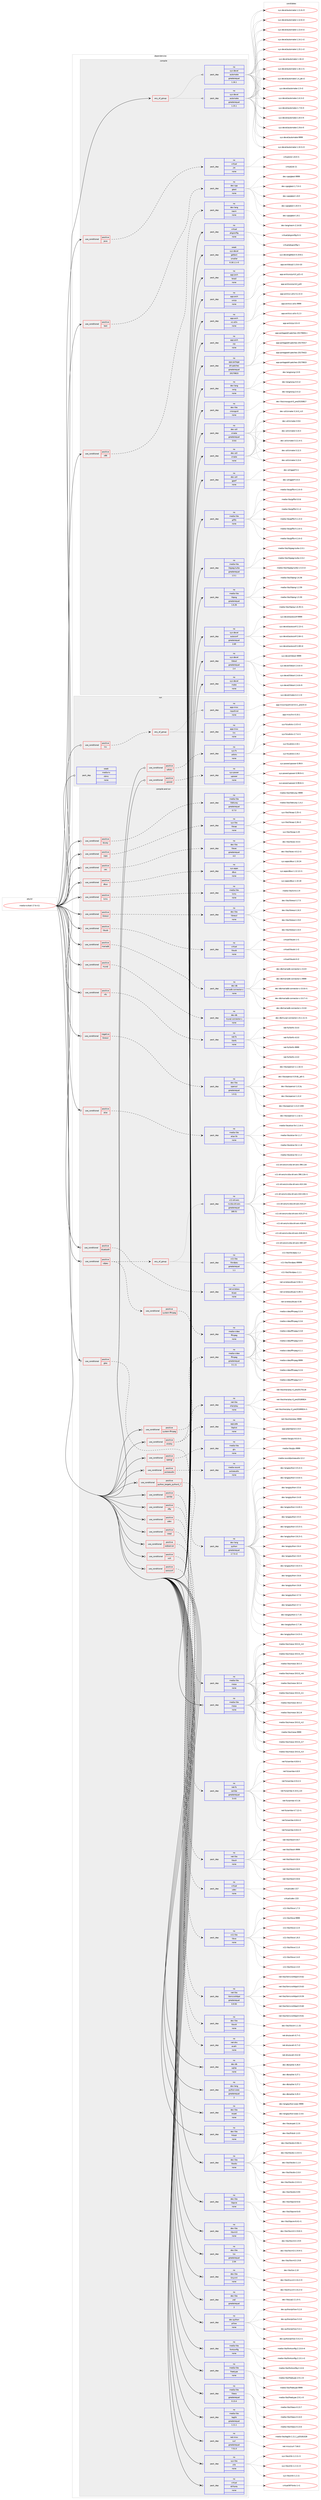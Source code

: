 digraph prolog {

# *************
# Graph options
# *************

newrank=true;
concentrate=true;
compound=true;
graph [rankdir=LR,fontname=Helvetica,fontsize=10,ranksep=1.5];#, ranksep=2.5, nodesep=0.2];
edge  [arrowhead=vee];
node  [fontname=Helvetica,fontsize=10];

# **********
# The ebuild
# **********

subgraph cluster_leftcol {
color=gray;
rank=same;
label=<<i>ebuild</i>>;
id [label="media-tv/kodi-17.6-r11", color=red, width=4, href="../media-tv/kodi-17.6-r11.svg"];
}

# ****************
# The dependencies
# ****************

subgraph cluster_midcol {
color=gray;
label=<<i>dependencies</i>>;
subgraph cluster_compile {
fillcolor="#eeeeee";
style=filled;
label=<<i>compile</i>>;
subgraph any25598 {
dependency1632540 [label=<<TABLE BORDER="0" CELLBORDER="1" CELLSPACING="0" CELLPADDING="4"><TR><TD CELLPADDING="10">any_of_group</TD></TR></TABLE>>, shape=none, color=red];subgraph pack1167457 {
dependency1632541 [label=<<TABLE BORDER="0" CELLBORDER="1" CELLSPACING="0" CELLPADDING="4" WIDTH="220"><TR><TD ROWSPAN="6" CELLPADDING="30">pack_dep</TD></TR><TR><TD WIDTH="110">no</TD></TR><TR><TD>sys-devel</TD></TR><TR><TD>automake</TD></TR><TR><TD>greaterequal</TD></TR><TR><TD>1.16.1</TD></TR></TABLE>>, shape=none, color=blue];
}
dependency1632540:e -> dependency1632541:w [weight=20,style="dotted",arrowhead="oinv"];
subgraph pack1167458 {
dependency1632542 [label=<<TABLE BORDER="0" CELLBORDER="1" CELLSPACING="0" CELLPADDING="4" WIDTH="220"><TR><TD ROWSPAN="6" CELLPADDING="30">pack_dep</TD></TR><TR><TD WIDTH="110">no</TD></TR><TR><TD>sys-devel</TD></TR><TR><TD>automake</TD></TR><TR><TD>greaterequal</TD></TR><TR><TD>1.15.1</TD></TR></TABLE>>, shape=none, color=blue];
}
dependency1632540:e -> dependency1632542:w [weight=20,style="dotted",arrowhead="oinv"];
}
id:e -> dependency1632540:w [weight=20,style="solid",arrowhead="vee"];
subgraph cond438715 {
dependency1632543 [label=<<TABLE BORDER="0" CELLBORDER="1" CELLSPACING="0" CELLPADDING="4"><TR><TD ROWSPAN="3" CELLPADDING="10">use_conditional</TD></TR><TR><TD>positive</TD></TR><TR><TD>java</TD></TR></TABLE>>, shape=none, color=red];
subgraph pack1167459 {
dependency1632544 [label=<<TABLE BORDER="0" CELLBORDER="1" CELLSPACING="0" CELLPADDING="4" WIDTH="220"><TR><TD ROWSPAN="6" CELLPADDING="30">pack_dep</TD></TR><TR><TD WIDTH="110">no</TD></TR><TR><TD>virtual</TD></TR><TR><TD>jre</TD></TR><TR><TD>none</TD></TR><TR><TD></TD></TR></TABLE>>, shape=none, color=blue];
}
dependency1632543:e -> dependency1632544:w [weight=20,style="dashed",arrowhead="vee"];
}
id:e -> dependency1632543:w [weight=20,style="solid",arrowhead="vee"];
subgraph cond438716 {
dependency1632545 [label=<<TABLE BORDER="0" CELLBORDER="1" CELLSPACING="0" CELLPADDING="4"><TR><TD ROWSPAN="3" CELLPADDING="10">use_conditional</TD></TR><TR><TD>positive</TD></TR><TR><TD>test</TD></TR></TABLE>>, shape=none, color=red];
subgraph pack1167460 {
dependency1632546 [label=<<TABLE BORDER="0" CELLBORDER="1" CELLSPACING="0" CELLPADDING="4" WIDTH="220"><TR><TD ROWSPAN="6" CELLPADDING="30">pack_dep</TD></TR><TR><TD WIDTH="110">no</TD></TR><TR><TD>dev-cpp</TD></TR><TR><TD>gtest</TD></TR><TR><TD>none</TD></TR><TR><TD></TD></TR></TABLE>>, shape=none, color=blue];
}
dependency1632545:e -> dependency1632546:w [weight=20,style="dashed",arrowhead="vee"];
}
id:e -> dependency1632545:w [weight=20,style="solid",arrowhead="vee"];
subgraph cond438717 {
dependency1632547 [label=<<TABLE BORDER="0" CELLBORDER="1" CELLSPACING="0" CELLPADDING="4"><TR><TD ROWSPAN="3" CELLPADDING="10">use_conditional</TD></TR><TR><TD>positive</TD></TR><TR><TD>x86</TD></TR></TABLE>>, shape=none, color=red];
subgraph pack1167461 {
dependency1632548 [label=<<TABLE BORDER="0" CELLBORDER="1" CELLSPACING="0" CELLPADDING="4" WIDTH="220"><TR><TD ROWSPAN="6" CELLPADDING="30">pack_dep</TD></TR><TR><TD WIDTH="110">no</TD></TR><TR><TD>dev-lang</TD></TR><TR><TD>nasm</TD></TR><TR><TD>none</TD></TR><TR><TD></TD></TR></TABLE>>, shape=none, color=blue];
}
dependency1632547:e -> dependency1632548:w [weight=20,style="dashed",arrowhead="vee"];
}
id:e -> dependency1632547:w [weight=20,style="solid",arrowhead="vee"];
subgraph pack1167462 {
dependency1632549 [label=<<TABLE BORDER="0" CELLBORDER="1" CELLSPACING="0" CELLPADDING="4" WIDTH="220"><TR><TD ROWSPAN="6" CELLPADDING="30">pack_dep</TD></TR><TR><TD WIDTH="110">no</TD></TR><TR><TD>app-arch</TD></TR><TR><TD>bzip2</TD></TR><TR><TD>none</TD></TR><TR><TD></TD></TR></TABLE>>, shape=none, color=blue];
}
id:e -> dependency1632549:w [weight=20,style="solid",arrowhead="vee"];
subgraph pack1167463 {
dependency1632550 [label=<<TABLE BORDER="0" CELLBORDER="1" CELLSPACING="0" CELLPADDING="4" WIDTH="220"><TR><TD ROWSPAN="6" CELLPADDING="30">pack_dep</TD></TR><TR><TD WIDTH="110">no</TD></TR><TR><TD>app-arch</TD></TR><TR><TD>unzip</TD></TR><TR><TD>none</TD></TR><TR><TD></TD></TR></TABLE>>, shape=none, color=blue];
}
id:e -> dependency1632550:w [weight=20,style="solid",arrowhead="vee"];
subgraph pack1167464 {
dependency1632551 [label=<<TABLE BORDER="0" CELLBORDER="1" CELLSPACING="0" CELLPADDING="4" WIDTH="220"><TR><TD ROWSPAN="6" CELLPADDING="30">pack_dep</TD></TR><TR><TD WIDTH="110">no</TD></TR><TR><TD>app-arch</TD></TR><TR><TD>xz-utils</TD></TR><TR><TD>none</TD></TR><TR><TD></TD></TR></TABLE>>, shape=none, color=blue];
}
id:e -> dependency1632551:w [weight=20,style="solid",arrowhead="vee"];
subgraph pack1167465 {
dependency1632552 [label=<<TABLE BORDER="0" CELLBORDER="1" CELLSPACING="0" CELLPADDING="4" WIDTH="220"><TR><TD ROWSPAN="6" CELLPADDING="30">pack_dep</TD></TR><TR><TD WIDTH="110">no</TD></TR><TR><TD>app-arch</TD></TR><TR><TD>zip</TD></TR><TR><TD>none</TD></TR><TR><TD></TD></TR></TABLE>>, shape=none, color=blue];
}
id:e -> dependency1632552:w [weight=20,style="solid",arrowhead="vee"];
subgraph pack1167466 {
dependency1632553 [label=<<TABLE BORDER="0" CELLBORDER="1" CELLSPACING="0" CELLPADDING="4" WIDTH="220"><TR><TD ROWSPAN="6" CELLPADDING="30">pack_dep</TD></TR><TR><TD WIDTH="110">no</TD></TR><TR><TD>app-portage</TD></TR><TR><TD>elt-patches</TD></TR><TR><TD>greaterequal</TD></TR><TR><TD>20170815</TD></TR></TABLE>>, shape=none, color=blue];
}
id:e -> dependency1632553:w [weight=20,style="solid",arrowhead="vee"];
subgraph pack1167467 {
dependency1632554 [label=<<TABLE BORDER="0" CELLBORDER="1" CELLSPACING="0" CELLPADDING="4" WIDTH="220"><TR><TD ROWSPAN="6" CELLPADDING="30">pack_dep</TD></TR><TR><TD WIDTH="110">no</TD></TR><TR><TD>dev-lang</TD></TR><TR><TD>swig</TD></TR><TR><TD>none</TD></TR><TR><TD></TD></TR></TABLE>>, shape=none, color=blue];
}
id:e -> dependency1632554:w [weight=20,style="solid",arrowhead="vee"];
subgraph pack1167468 {
dependency1632555 [label=<<TABLE BORDER="0" CELLBORDER="1" CELLSPACING="0" CELLPADDING="4" WIDTH="220"><TR><TD ROWSPAN="6" CELLPADDING="30">pack_dep</TD></TR><TR><TD WIDTH="110">no</TD></TR><TR><TD>dev-libs</TD></TR><TR><TD>crossguid</TD></TR><TR><TD>none</TD></TR><TR><TD></TD></TR></TABLE>>, shape=none, color=blue];
}
id:e -> dependency1632555:w [weight=20,style="solid",arrowhead="vee"];
subgraph pack1167469 {
dependency1632556 [label=<<TABLE BORDER="0" CELLBORDER="1" CELLSPACING="0" CELLPADDING="4" WIDTH="220"><TR><TD ROWSPAN="6" CELLPADDING="30">pack_dep</TD></TR><TR><TD WIDTH="110">no</TD></TR><TR><TD>dev-util</TD></TR><TR><TD>cmake</TD></TR><TR><TD>greaterequal</TD></TR><TR><TD>3.9.6</TD></TR></TABLE>>, shape=none, color=blue];
}
id:e -> dependency1632556:w [weight=20,style="solid",arrowhead="vee"];
subgraph pack1167470 {
dependency1632557 [label=<<TABLE BORDER="0" CELLBORDER="1" CELLSPACING="0" CELLPADDING="4" WIDTH="220"><TR><TD ROWSPAN="6" CELLPADDING="30">pack_dep</TD></TR><TR><TD WIDTH="110">no</TD></TR><TR><TD>dev-util</TD></TR><TR><TD>cmake</TD></TR><TR><TD>none</TD></TR><TR><TD></TD></TR></TABLE>>, shape=none, color=blue];
}
id:e -> dependency1632557:w [weight=20,style="solid",arrowhead="vee"];
subgraph pack1167471 {
dependency1632558 [label=<<TABLE BORDER="0" CELLBORDER="1" CELLSPACING="0" CELLPADDING="4" WIDTH="220"><TR><TD ROWSPAN="6" CELLPADDING="30">pack_dep</TD></TR><TR><TD WIDTH="110">no</TD></TR><TR><TD>dev-util</TD></TR><TR><TD>gperf</TD></TR><TR><TD>none</TD></TR><TR><TD></TD></TR></TABLE>>, shape=none, color=blue];
}
id:e -> dependency1632558:w [weight=20,style="solid",arrowhead="vee"];
subgraph pack1167472 {
dependency1632559 [label=<<TABLE BORDER="0" CELLBORDER="1" CELLSPACING="0" CELLPADDING="4" WIDTH="220"><TR><TD ROWSPAN="6" CELLPADDING="30">pack_dep</TD></TR><TR><TD WIDTH="110">no</TD></TR><TR><TD>media-libs</TD></TR><TR><TD>giflib</TD></TR><TR><TD>none</TD></TR><TR><TD></TD></TR></TABLE>>, shape=none, color=blue];
}
id:e -> dependency1632559:w [weight=20,style="solid",arrowhead="vee"];
subgraph pack1167473 {
dependency1632560 [label=<<TABLE BORDER="0" CELLBORDER="1" CELLSPACING="0" CELLPADDING="4" WIDTH="220"><TR><TD ROWSPAN="6" CELLPADDING="30">pack_dep</TD></TR><TR><TD WIDTH="110">no</TD></TR><TR><TD>media-libs</TD></TR><TR><TD>libjpeg-turbo</TD></TR><TR><TD>greaterequal</TD></TR><TR><TD>1.5.1</TD></TR></TABLE>>, shape=none, color=blue];
}
id:e -> dependency1632560:w [weight=20,style="solid",arrowhead="vee"];
subgraph pack1167474 {
dependency1632561 [label=<<TABLE BORDER="0" CELLBORDER="1" CELLSPACING="0" CELLPADDING="4" WIDTH="220"><TR><TD ROWSPAN="6" CELLPADDING="30">pack_dep</TD></TR><TR><TD WIDTH="110">no</TD></TR><TR><TD>media-libs</TD></TR><TR><TD>libpng</TD></TR><TR><TD>greaterequal</TD></TR><TR><TD>1.6.26</TD></TR></TABLE>>, shape=none, color=blue];
}
id:e -> dependency1632561:w [weight=20,style="solid",arrowhead="vee"];
subgraph pack1167475 {
dependency1632562 [label=<<TABLE BORDER="0" CELLBORDER="1" CELLSPACING="0" CELLPADDING="4" WIDTH="220"><TR><TD ROWSPAN="6" CELLPADDING="30">pack_dep</TD></TR><TR><TD WIDTH="110">no</TD></TR><TR><TD>sys-devel</TD></TR><TR><TD>autoconf</TD></TR><TR><TD>greaterequal</TD></TR><TR><TD>2.69</TD></TR></TABLE>>, shape=none, color=blue];
}
id:e -> dependency1632562:w [weight=20,style="solid",arrowhead="vee"];
subgraph pack1167476 {
dependency1632563 [label=<<TABLE BORDER="0" CELLBORDER="1" CELLSPACING="0" CELLPADDING="4" WIDTH="220"><TR><TD ROWSPAN="6" CELLPADDING="30">pack_dep</TD></TR><TR><TD WIDTH="110">no</TD></TR><TR><TD>sys-devel</TD></TR><TR><TD>libtool</TD></TR><TR><TD>greaterequal</TD></TR><TR><TD>2.4</TD></TR></TABLE>>, shape=none, color=blue];
}
id:e -> dependency1632563:w [weight=20,style="solid",arrowhead="vee"];
subgraph pack1167477 {
dependency1632564 [label=<<TABLE BORDER="0" CELLBORDER="1" CELLSPACING="0" CELLPADDING="4" WIDTH="220"><TR><TD ROWSPAN="6" CELLPADDING="30">pack_dep</TD></TR><TR><TD WIDTH="110">no</TD></TR><TR><TD>sys-devel</TD></TR><TR><TD>make</TD></TR><TR><TD>none</TD></TR><TR><TD></TD></TR></TABLE>>, shape=none, color=blue];
}
id:e -> dependency1632564:w [weight=20,style="solid",arrowhead="vee"];
subgraph pack1167478 {
dependency1632565 [label=<<TABLE BORDER="0" CELLBORDER="1" CELLSPACING="0" CELLPADDING="4" WIDTH="220"><TR><TD ROWSPAN="6" CELLPADDING="30">pack_dep</TD></TR><TR><TD WIDTH="110">no</TD></TR><TR><TD>virtual</TD></TR><TR><TD>pkgconfig</TD></TR><TR><TD>none</TD></TR><TR><TD></TD></TR></TABLE>>, shape=none, color=blue];
}
id:e -> dependency1632565:w [weight=20,style="solid",arrowhead="vee"];
subgraph pack1167479 {
dependency1632566 [label=<<TABLE BORDER="0" CELLBORDER="1" CELLSPACING="0" CELLPADDING="4" WIDTH="220"><TR><TD ROWSPAN="6" CELLPADDING="30">pack_dep</TD></TR><TR><TD WIDTH="110">weak</TD></TR><TR><TD>sys-devel</TD></TR><TR><TD>gettext</TD></TR><TR><TD>smaller</TD></TR><TR><TD>0.18.1.1-r3</TD></TR></TABLE>>, shape=none, color=blue];
}
id:e -> dependency1632566:w [weight=20,style="solid",arrowhead="vee"];
}
subgraph cluster_compileandrun {
fillcolor="#eeeeee";
style=filled;
label=<<i>compile and run</i>>;
subgraph cond438718 {
dependency1632567 [label=<<TABLE BORDER="0" CELLBORDER="1" CELLSPACING="0" CELLPADDING="4"><TR><TD ROWSPAN="3" CELLPADDING="10">use_conditional</TD></TR><TR><TD>negative</TD></TR><TR><TD>libressl</TD></TR></TABLE>>, shape=none, color=red];
subgraph pack1167480 {
dependency1632568 [label=<<TABLE BORDER="0" CELLBORDER="1" CELLSPACING="0" CELLPADDING="4" WIDTH="220"><TR><TD ROWSPAN="6" CELLPADDING="30">pack_dep</TD></TR><TR><TD WIDTH="110">no</TD></TR><TR><TD>dev-libs</TD></TR><TR><TD>openssl</TD></TR><TR><TD>greaterequal</TD></TR><TR><TD>1.0.2j</TD></TR></TABLE>>, shape=none, color=blue];
}
dependency1632567:e -> dependency1632568:w [weight=20,style="dashed",arrowhead="vee"];
}
id:e -> dependency1632567:w [weight=20,style="solid",arrowhead="odotvee"];
subgraph cond438719 {
dependency1632569 [label=<<TABLE BORDER="0" CELLBORDER="1" CELLSPACING="0" CELLPADDING="4"><TR><TD ROWSPAN="3" CELLPADDING="10">use_conditional</TD></TR><TR><TD>positive</TD></TR><TR><TD>airplay</TD></TR></TABLE>>, shape=none, color=red];
subgraph pack1167481 {
dependency1632570 [label=<<TABLE BORDER="0" CELLBORDER="1" CELLSPACING="0" CELLPADDING="4" WIDTH="220"><TR><TD ROWSPAN="6" CELLPADDING="30">pack_dep</TD></TR><TR><TD WIDTH="110">no</TD></TR><TR><TD>app-pda</TD></TR><TR><TD>libplist</TD></TR><TR><TD>none</TD></TR><TR><TD></TD></TR></TABLE>>, shape=none, color=blue];
}
dependency1632569:e -> dependency1632570:w [weight=20,style="dashed",arrowhead="vee"];
subgraph pack1167482 {
dependency1632571 [label=<<TABLE BORDER="0" CELLBORDER="1" CELLSPACING="0" CELLPADDING="4" WIDTH="220"><TR><TD ROWSPAN="6" CELLPADDING="30">pack_dep</TD></TR><TR><TD WIDTH="110">no</TD></TR><TR><TD>net-libs</TD></TR><TR><TD>shairplay</TD></TR><TR><TD>none</TD></TR><TR><TD></TD></TR></TABLE>>, shape=none, color=blue];
}
dependency1632569:e -> dependency1632571:w [weight=20,style="dashed",arrowhead="vee"];
}
id:e -> dependency1632569:w [weight=20,style="solid",arrowhead="odotvee"];
subgraph cond438720 {
dependency1632572 [label=<<TABLE BORDER="0" CELLBORDER="1" CELLSPACING="0" CELLPADDING="4"><TR><TD ROWSPAN="3" CELLPADDING="10">use_conditional</TD></TR><TR><TD>positive</TD></TR><TR><TD>alsa</TD></TR></TABLE>>, shape=none, color=red];
subgraph pack1167483 {
dependency1632573 [label=<<TABLE BORDER="0" CELLBORDER="1" CELLSPACING="0" CELLPADDING="4" WIDTH="220"><TR><TD ROWSPAN="6" CELLPADDING="30">pack_dep</TD></TR><TR><TD WIDTH="110">no</TD></TR><TR><TD>media-libs</TD></TR><TR><TD>alsa-lib</TD></TR><TR><TD>none</TD></TR><TR><TD></TD></TR></TABLE>>, shape=none, color=blue];
}
dependency1632572:e -> dependency1632573:w [weight=20,style="dashed",arrowhead="vee"];
}
id:e -> dependency1632572:w [weight=20,style="solid",arrowhead="odotvee"];
subgraph cond438721 {
dependency1632574 [label=<<TABLE BORDER="0" CELLBORDER="1" CELLSPACING="0" CELLPADDING="4"><TR><TD ROWSPAN="3" CELLPADDING="10">use_conditional</TD></TR><TR><TD>positive</TD></TR><TR><TD>bluetooth</TD></TR></TABLE>>, shape=none, color=red];
subgraph pack1167484 {
dependency1632575 [label=<<TABLE BORDER="0" CELLBORDER="1" CELLSPACING="0" CELLPADDING="4" WIDTH="220"><TR><TD ROWSPAN="6" CELLPADDING="30">pack_dep</TD></TR><TR><TD WIDTH="110">no</TD></TR><TR><TD>net-wireless</TD></TR><TR><TD>bluez</TD></TR><TR><TD>none</TD></TR><TR><TD></TD></TR></TABLE>>, shape=none, color=blue];
}
dependency1632574:e -> dependency1632575:w [weight=20,style="dashed",arrowhead="vee"];
}
id:e -> dependency1632574:w [weight=20,style="solid",arrowhead="odotvee"];
subgraph cond438722 {
dependency1632576 [label=<<TABLE BORDER="0" CELLBORDER="1" CELLSPACING="0" CELLPADDING="4"><TR><TD ROWSPAN="3" CELLPADDING="10">use_conditional</TD></TR><TR><TD>positive</TD></TR><TR><TD>bluray</TD></TR></TABLE>>, shape=none, color=red];
subgraph pack1167485 {
dependency1632577 [label=<<TABLE BORDER="0" CELLBORDER="1" CELLSPACING="0" CELLPADDING="4" WIDTH="220"><TR><TD ROWSPAN="6" CELLPADDING="30">pack_dep</TD></TR><TR><TD WIDTH="110">no</TD></TR><TR><TD>media-libs</TD></TR><TR><TD>libbluray</TD></TR><TR><TD>greaterequal</TD></TR><TR><TD>0.7.0</TD></TR></TABLE>>, shape=none, color=blue];
}
dependency1632576:e -> dependency1632577:w [weight=20,style="dashed",arrowhead="vee"];
}
id:e -> dependency1632576:w [weight=20,style="solid",arrowhead="odotvee"];
subgraph cond438723 {
dependency1632578 [label=<<TABLE BORDER="0" CELLBORDER="1" CELLSPACING="0" CELLPADDING="4"><TR><TD ROWSPAN="3" CELLPADDING="10">use_conditional</TD></TR><TR><TD>positive</TD></TR><TR><TD>caps</TD></TR></TABLE>>, shape=none, color=red];
subgraph pack1167486 {
dependency1632579 [label=<<TABLE BORDER="0" CELLBORDER="1" CELLSPACING="0" CELLPADDING="4" WIDTH="220"><TR><TD ROWSPAN="6" CELLPADDING="30">pack_dep</TD></TR><TR><TD WIDTH="110">no</TD></TR><TR><TD>sys-libs</TD></TR><TR><TD>libcap</TD></TR><TR><TD>none</TD></TR><TR><TD></TD></TR></TABLE>>, shape=none, color=blue];
}
dependency1632578:e -> dependency1632579:w [weight=20,style="dashed",arrowhead="vee"];
}
id:e -> dependency1632578:w [weight=20,style="solid",arrowhead="odotvee"];
subgraph cond438724 {
dependency1632580 [label=<<TABLE BORDER="0" CELLBORDER="1" CELLSPACING="0" CELLPADDING="4"><TR><TD ROWSPAN="3" CELLPADDING="10">use_conditional</TD></TR><TR><TD>positive</TD></TR><TR><TD>cec</TD></TR></TABLE>>, shape=none, color=red];
subgraph pack1167487 {
dependency1632581 [label=<<TABLE BORDER="0" CELLBORDER="1" CELLSPACING="0" CELLPADDING="4" WIDTH="220"><TR><TD ROWSPAN="6" CELLPADDING="30">pack_dep</TD></TR><TR><TD WIDTH="110">no</TD></TR><TR><TD>dev-libs</TD></TR><TR><TD>libcec</TD></TR><TR><TD>greaterequal</TD></TR><TR><TD>4.0</TD></TR></TABLE>>, shape=none, color=blue];
}
dependency1632580:e -> dependency1632581:w [weight=20,style="dashed",arrowhead="vee"];
}
id:e -> dependency1632580:w [weight=20,style="solid",arrowhead="odotvee"];
subgraph cond438725 {
dependency1632582 [label=<<TABLE BORDER="0" CELLBORDER="1" CELLSPACING="0" CELLPADDING="4"><TR><TD ROWSPAN="3" CELLPADDING="10">use_conditional</TD></TR><TR><TD>positive</TD></TR><TR><TD>dbus</TD></TR></TABLE>>, shape=none, color=red];
subgraph pack1167488 {
dependency1632583 [label=<<TABLE BORDER="0" CELLBORDER="1" CELLSPACING="0" CELLPADDING="4" WIDTH="220"><TR><TD ROWSPAN="6" CELLPADDING="30">pack_dep</TD></TR><TR><TD WIDTH="110">no</TD></TR><TR><TD>sys-apps</TD></TR><TR><TD>dbus</TD></TR><TR><TD>none</TD></TR><TR><TD></TD></TR></TABLE>>, shape=none, color=blue];
}
dependency1632582:e -> dependency1632583:w [weight=20,style="dashed",arrowhead="vee"];
}
id:e -> dependency1632582:w [weight=20,style="solid",arrowhead="odotvee"];
subgraph cond438726 {
dependency1632584 [label=<<TABLE BORDER="0" CELLBORDER="1" CELLSPACING="0" CELLPADDING="4"><TR><TD ROWSPAN="3" CELLPADDING="10">use_conditional</TD></TR><TR><TD>positive</TD></TR><TR><TD>gles</TD></TR></TABLE>>, shape=none, color=red];
subgraph pack1167489 {
dependency1632585 [label=<<TABLE BORDER="0" CELLBORDER="1" CELLSPACING="0" CELLPADDING="4" WIDTH="220"><TR><TD ROWSPAN="6" CELLPADDING="30">pack_dep</TD></TR><TR><TD WIDTH="110">no</TD></TR><TR><TD>media-libs</TD></TR><TR><TD>mesa</TD></TR><TR><TD>none</TD></TR><TR><TD></TD></TR></TABLE>>, shape=none, color=blue];
}
dependency1632584:e -> dependency1632585:w [weight=20,style="dashed",arrowhead="vee"];
}
id:e -> dependency1632584:w [weight=20,style="solid",arrowhead="odotvee"];
subgraph cond438727 {
dependency1632586 [label=<<TABLE BORDER="0" CELLBORDER="1" CELLSPACING="0" CELLPADDING="4"><TR><TD ROWSPAN="3" CELLPADDING="10">use_conditional</TD></TR><TR><TD>positive</TD></TR><TR><TD>lcms</TD></TR></TABLE>>, shape=none, color=red];
subgraph pack1167490 {
dependency1632587 [label=<<TABLE BORDER="0" CELLBORDER="1" CELLSPACING="0" CELLPADDING="4" WIDTH="220"><TR><TD ROWSPAN="6" CELLPADDING="30">pack_dep</TD></TR><TR><TD WIDTH="110">no</TD></TR><TR><TD>media-libs</TD></TR><TR><TD>lcms</TD></TR><TR><TD>none</TD></TR><TR><TD></TD></TR></TABLE>>, shape=none, color=blue];
}
dependency1632586:e -> dependency1632587:w [weight=20,style="dashed",arrowhead="vee"];
}
id:e -> dependency1632586:w [weight=20,style="solid",arrowhead="odotvee"];
subgraph cond438728 {
dependency1632588 [label=<<TABLE BORDER="0" CELLBORDER="1" CELLSPACING="0" CELLPADDING="4"><TR><TD ROWSPAN="3" CELLPADDING="10">use_conditional</TD></TR><TR><TD>positive</TD></TR><TR><TD>libressl</TD></TR></TABLE>>, shape=none, color=red];
subgraph pack1167491 {
dependency1632589 [label=<<TABLE BORDER="0" CELLBORDER="1" CELLSPACING="0" CELLPADDING="4" WIDTH="220"><TR><TD ROWSPAN="6" CELLPADDING="30">pack_dep</TD></TR><TR><TD WIDTH="110">no</TD></TR><TR><TD>dev-libs</TD></TR><TR><TD>libressl</TD></TR><TR><TD>none</TD></TR><TR><TD></TD></TR></TABLE>>, shape=none, color=blue];
}
dependency1632588:e -> dependency1632589:w [weight=20,style="dashed",arrowhead="vee"];
}
id:e -> dependency1632588:w [weight=20,style="solid",arrowhead="odotvee"];
subgraph cond438729 {
dependency1632590 [label=<<TABLE BORDER="0" CELLBORDER="1" CELLSPACING="0" CELLPADDING="4"><TR><TD ROWSPAN="3" CELLPADDING="10">use_conditional</TD></TR><TR><TD>positive</TD></TR><TR><TD>libusb</TD></TR></TABLE>>, shape=none, color=red];
subgraph pack1167492 {
dependency1632591 [label=<<TABLE BORDER="0" CELLBORDER="1" CELLSPACING="0" CELLPADDING="4" WIDTH="220"><TR><TD ROWSPAN="6" CELLPADDING="30">pack_dep</TD></TR><TR><TD WIDTH="110">no</TD></TR><TR><TD>virtual</TD></TR><TR><TD>libusb</TD></TR><TR><TD>none</TD></TR><TR><TD></TD></TR></TABLE>>, shape=none, color=blue];
}
dependency1632590:e -> dependency1632591:w [weight=20,style="dashed",arrowhead="vee"];
}
id:e -> dependency1632590:w [weight=20,style="solid",arrowhead="odotvee"];
subgraph cond438730 {
dependency1632592 [label=<<TABLE BORDER="0" CELLBORDER="1" CELLSPACING="0" CELLPADDING="4"><TR><TD ROWSPAN="3" CELLPADDING="10">use_conditional</TD></TR><TR><TD>positive</TD></TR><TR><TD>mariadb</TD></TR></TABLE>>, shape=none, color=red];
subgraph pack1167493 {
dependency1632593 [label=<<TABLE BORDER="0" CELLBORDER="1" CELLSPACING="0" CELLPADDING="4" WIDTH="220"><TR><TD ROWSPAN="6" CELLPADDING="30">pack_dep</TD></TR><TR><TD WIDTH="110">no</TD></TR><TR><TD>dev-db</TD></TR><TR><TD>mariadb-connector-c</TD></TR><TR><TD>none</TD></TR><TR><TD></TD></TR></TABLE>>, shape=none, color=blue];
}
dependency1632592:e -> dependency1632593:w [weight=20,style="dashed",arrowhead="vee"];
}
id:e -> dependency1632592:w [weight=20,style="solid",arrowhead="odotvee"];
subgraph cond438731 {
dependency1632594 [label=<<TABLE BORDER="0" CELLBORDER="1" CELLSPACING="0" CELLPADDING="4"><TR><TD ROWSPAN="3" CELLPADDING="10">use_conditional</TD></TR><TR><TD>positive</TD></TR><TR><TD>mysql</TD></TR></TABLE>>, shape=none, color=red];
subgraph pack1167494 {
dependency1632595 [label=<<TABLE BORDER="0" CELLBORDER="1" CELLSPACING="0" CELLPADDING="4" WIDTH="220"><TR><TD ROWSPAN="6" CELLPADDING="30">pack_dep</TD></TR><TR><TD WIDTH="110">no</TD></TR><TR><TD>dev-db</TD></TR><TR><TD>mysql-connector-c</TD></TR><TR><TD>none</TD></TR><TR><TD></TD></TR></TABLE>>, shape=none, color=blue];
}
dependency1632594:e -> dependency1632595:w [weight=20,style="dashed",arrowhead="vee"];
}
id:e -> dependency1632594:w [weight=20,style="solid",arrowhead="odotvee"];
subgraph cond438732 {
dependency1632596 [label=<<TABLE BORDER="0" CELLBORDER="1" CELLSPACING="0" CELLPADDING="4"><TR><TD ROWSPAN="3" CELLPADDING="10">use_conditional</TD></TR><TR><TD>positive</TD></TR><TR><TD>nfs</TD></TR></TABLE>>, shape=none, color=red];
subgraph pack1167495 {
dependency1632597 [label=<<TABLE BORDER="0" CELLBORDER="1" CELLSPACING="0" CELLPADDING="4" WIDTH="220"><TR><TD ROWSPAN="6" CELLPADDING="30">pack_dep</TD></TR><TR><TD WIDTH="110">no</TD></TR><TR><TD>net-fs</TD></TR><TR><TD>libnfs</TD></TR><TR><TD>none</TD></TR><TR><TD></TD></TR></TABLE>>, shape=none, color=blue];
}
dependency1632596:e -> dependency1632597:w [weight=20,style="dashed",arrowhead="vee"];
}
id:e -> dependency1632596:w [weight=20,style="solid",arrowhead="odotvee"];
subgraph cond438733 {
dependency1632598 [label=<<TABLE BORDER="0" CELLBORDER="1" CELLSPACING="0" CELLPADDING="4"><TR><TD ROWSPAN="3" CELLPADDING="10">use_conditional</TD></TR><TR><TD>positive</TD></TR><TR><TD>opengl</TD></TR></TABLE>>, shape=none, color=red];
subgraph pack1167496 {
dependency1632599 [label=<<TABLE BORDER="0" CELLBORDER="1" CELLSPACING="0" CELLPADDING="4" WIDTH="220"><TR><TD ROWSPAN="6" CELLPADDING="30">pack_dep</TD></TR><TR><TD WIDTH="110">no</TD></TR><TR><TD>media-libs</TD></TR><TR><TD>glu</TD></TR><TR><TD>none</TD></TR><TR><TD></TD></TR></TABLE>>, shape=none, color=blue];
}
dependency1632598:e -> dependency1632599:w [weight=20,style="dashed",arrowhead="vee"];
}
id:e -> dependency1632598:w [weight=20,style="solid",arrowhead="odotvee"];
subgraph cond438734 {
dependency1632600 [label=<<TABLE BORDER="0" CELLBORDER="1" CELLSPACING="0" CELLPADDING="4"><TR><TD ROWSPAN="3" CELLPADDING="10">use_conditional</TD></TR><TR><TD>positive</TD></TR><TR><TD>pulseaudio</TD></TR></TABLE>>, shape=none, color=red];
subgraph pack1167497 {
dependency1632601 [label=<<TABLE BORDER="0" CELLBORDER="1" CELLSPACING="0" CELLPADDING="4" WIDTH="220"><TR><TD ROWSPAN="6" CELLPADDING="30">pack_dep</TD></TR><TR><TD WIDTH="110">no</TD></TR><TR><TD>media-sound</TD></TR><TR><TD>pulseaudio</TD></TR><TR><TD>none</TD></TR><TR><TD></TD></TR></TABLE>>, shape=none, color=blue];
}
dependency1632600:e -> dependency1632601:w [weight=20,style="dashed",arrowhead="vee"];
}
id:e -> dependency1632600:w [weight=20,style="solid",arrowhead="odotvee"];
subgraph cond438735 {
dependency1632602 [label=<<TABLE BORDER="0" CELLBORDER="1" CELLSPACING="0" CELLPADDING="4"><TR><TD ROWSPAN="3" CELLPADDING="10">use_conditional</TD></TR><TR><TD>positive</TD></TR><TR><TD>python_targets_python2_7</TD></TR></TABLE>>, shape=none, color=red];
subgraph pack1167498 {
dependency1632603 [label=<<TABLE BORDER="0" CELLBORDER="1" CELLSPACING="0" CELLPADDING="4" WIDTH="220"><TR><TD ROWSPAN="6" CELLPADDING="30">pack_dep</TD></TR><TR><TD WIDTH="110">no</TD></TR><TR><TD>dev-lang</TD></TR><TR><TD>python</TD></TR><TR><TD>greaterequal</TD></TR><TR><TD>2.7.5-r2</TD></TR></TABLE>>, shape=none, color=blue];
}
dependency1632602:e -> dependency1632603:w [weight=20,style="dashed",arrowhead="vee"];
}
id:e -> dependency1632602:w [weight=20,style="solid",arrowhead="odotvee"];
subgraph cond438736 {
dependency1632604 [label=<<TABLE BORDER="0" CELLBORDER="1" CELLSPACING="0" CELLPADDING="4"><TR><TD ROWSPAN="3" CELLPADDING="10">use_conditional</TD></TR><TR><TD>positive</TD></TR><TR><TD>samba</TD></TR></TABLE>>, shape=none, color=red];
subgraph pack1167499 {
dependency1632605 [label=<<TABLE BORDER="0" CELLBORDER="1" CELLSPACING="0" CELLPADDING="4" WIDTH="220"><TR><TD ROWSPAN="6" CELLPADDING="30">pack_dep</TD></TR><TR><TD WIDTH="110">no</TD></TR><TR><TD>net-fs</TD></TR><TR><TD>samba</TD></TR><TR><TD>greaterequal</TD></TR><TR><TD>3.4.6</TD></TR></TABLE>>, shape=none, color=blue];
}
dependency1632604:e -> dependency1632605:w [weight=20,style="dashed",arrowhead="vee"];
}
id:e -> dependency1632604:w [weight=20,style="solid",arrowhead="odotvee"];
subgraph cond438737 {
dependency1632606 [label=<<TABLE BORDER="0" CELLBORDER="1" CELLSPACING="0" CELLPADDING="4"><TR><TD ROWSPAN="3" CELLPADDING="10">use_conditional</TD></TR><TR><TD>positive</TD></TR><TR><TD>sftp</TD></TR></TABLE>>, shape=none, color=red];
subgraph pack1167500 {
dependency1632607 [label=<<TABLE BORDER="0" CELLBORDER="1" CELLSPACING="0" CELLPADDING="4" WIDTH="220"><TR><TD ROWSPAN="6" CELLPADDING="30">pack_dep</TD></TR><TR><TD WIDTH="110">no</TD></TR><TR><TD>net-libs</TD></TR><TR><TD>libssh</TD></TR><TR><TD>none</TD></TR><TR><TD></TD></TR></TABLE>>, shape=none, color=blue];
}
dependency1632606:e -> dependency1632607:w [weight=20,style="dashed",arrowhead="vee"];
}
id:e -> dependency1632606:w [weight=20,style="solid",arrowhead="odotvee"];
subgraph cond438738 {
dependency1632608 [label=<<TABLE BORDER="0" CELLBORDER="1" CELLSPACING="0" CELLPADDING="4"><TR><TD ROWSPAN="3" CELLPADDING="10">use_conditional</TD></TR><TR><TD>positive</TD></TR><TR><TD>system-ffmpeg</TD></TR></TABLE>>, shape=none, color=red];
subgraph pack1167501 {
dependency1632609 [label=<<TABLE BORDER="0" CELLBORDER="1" CELLSPACING="0" CELLPADDING="4" WIDTH="220"><TR><TD ROWSPAN="6" CELLPADDING="30">pack_dep</TD></TR><TR><TD WIDTH="110">no</TD></TR><TR><TD>media-video</TD></TR><TR><TD>ffmpeg</TD></TR><TR><TD>greaterequal</TD></TR><TR><TD>3.1.11</TD></TR></TABLE>>, shape=none, color=blue];
}
dependency1632608:e -> dependency1632609:w [weight=20,style="dashed",arrowhead="vee"];
}
id:e -> dependency1632608:w [weight=20,style="solid",arrowhead="odotvee"];
subgraph cond438739 {
dependency1632610 [label=<<TABLE BORDER="0" CELLBORDER="1" CELLSPACING="0" CELLPADDING="4"><TR><TD ROWSPAN="3" CELLPADDING="10">use_conditional</TD></TR><TR><TD>positive</TD></TR><TR><TD>udev</TD></TR></TABLE>>, shape=none, color=red];
subgraph pack1167502 {
dependency1632611 [label=<<TABLE BORDER="0" CELLBORDER="1" CELLSPACING="0" CELLPADDING="4" WIDTH="220"><TR><TD ROWSPAN="6" CELLPADDING="30">pack_dep</TD></TR><TR><TD WIDTH="110">no</TD></TR><TR><TD>virtual</TD></TR><TR><TD>udev</TD></TR><TR><TD>none</TD></TR><TR><TD></TD></TR></TABLE>>, shape=none, color=blue];
}
dependency1632610:e -> dependency1632611:w [weight=20,style="dashed",arrowhead="vee"];
}
id:e -> dependency1632610:w [weight=20,style="solid",arrowhead="odotvee"];
subgraph cond438740 {
dependency1632612 [label=<<TABLE BORDER="0" CELLBORDER="1" CELLSPACING="0" CELLPADDING="4"><TR><TD ROWSPAN="3" CELLPADDING="10">use_conditional</TD></TR><TR><TD>positive</TD></TR><TR><TD>vaapi</TD></TR></TABLE>>, shape=none, color=red];
subgraph pack1167503 {
dependency1632613 [label=<<TABLE BORDER="0" CELLBORDER="1" CELLSPACING="0" CELLPADDING="4" WIDTH="220"><TR><TD ROWSPAN="6" CELLPADDING="30">pack_dep</TD></TR><TR><TD WIDTH="110">no</TD></TR><TR><TD>x11-libs</TD></TR><TR><TD>libva</TD></TR><TR><TD>none</TD></TR><TR><TD></TD></TR></TABLE>>, shape=none, color=blue];
}
dependency1632612:e -> dependency1632613:w [weight=20,style="dashed",arrowhead="vee"];
}
id:e -> dependency1632612:w [weight=20,style="solid",arrowhead="odotvee"];
subgraph cond438741 {
dependency1632614 [label=<<TABLE BORDER="0" CELLBORDER="1" CELLSPACING="0" CELLPADDING="4"><TR><TD ROWSPAN="3" CELLPADDING="10">use_conditional</TD></TR><TR><TD>positive</TD></TR><TR><TD>vdpau</TD></TR></TABLE>>, shape=none, color=red];
subgraph any25599 {
dependency1632615 [label=<<TABLE BORDER="0" CELLBORDER="1" CELLSPACING="0" CELLPADDING="4"><TR><TD CELLPADDING="10">any_of_group</TD></TR></TABLE>>, shape=none, color=red];subgraph pack1167504 {
dependency1632616 [label=<<TABLE BORDER="0" CELLBORDER="1" CELLSPACING="0" CELLPADDING="4" WIDTH="220"><TR><TD ROWSPAN="6" CELLPADDING="30">pack_dep</TD></TR><TR><TD WIDTH="110">no</TD></TR><TR><TD>x11-libs</TD></TR><TR><TD>libvdpau</TD></TR><TR><TD>greaterequal</TD></TR><TR><TD>1.1</TD></TR></TABLE>>, shape=none, color=blue];
}
dependency1632615:e -> dependency1632616:w [weight=20,style="dotted",arrowhead="oinv"];
subgraph pack1167505 {
dependency1632617 [label=<<TABLE BORDER="0" CELLBORDER="1" CELLSPACING="0" CELLPADDING="4" WIDTH="220"><TR><TD ROWSPAN="6" CELLPADDING="30">pack_dep</TD></TR><TR><TD WIDTH="110">no</TD></TR><TR><TD>x11-drivers</TD></TR><TR><TD>nvidia-drivers</TD></TR><TR><TD>greaterequal</TD></TR><TR><TD>180.51</TD></TR></TABLE>>, shape=none, color=blue];
}
dependency1632615:e -> dependency1632617:w [weight=20,style="dotted",arrowhead="oinv"];
}
dependency1632614:e -> dependency1632615:w [weight=20,style="dashed",arrowhead="vee"];
subgraph cond438742 {
dependency1632618 [label=<<TABLE BORDER="0" CELLBORDER="1" CELLSPACING="0" CELLPADDING="4"><TR><TD ROWSPAN="3" CELLPADDING="10">use_conditional</TD></TR><TR><TD>positive</TD></TR><TR><TD>system-ffmpeg</TD></TR></TABLE>>, shape=none, color=red];
subgraph pack1167506 {
dependency1632619 [label=<<TABLE BORDER="0" CELLBORDER="1" CELLSPACING="0" CELLPADDING="4" WIDTH="220"><TR><TD ROWSPAN="6" CELLPADDING="30">pack_dep</TD></TR><TR><TD WIDTH="110">no</TD></TR><TR><TD>media-video</TD></TR><TR><TD>ffmpeg</TD></TR><TR><TD>none</TD></TR><TR><TD></TD></TR></TABLE>>, shape=none, color=blue];
}
dependency1632618:e -> dependency1632619:w [weight=20,style="dashed",arrowhead="vee"];
}
dependency1632614:e -> dependency1632618:w [weight=20,style="dashed",arrowhead="vee"];
}
id:e -> dependency1632614:w [weight=20,style="solid",arrowhead="odotvee"];
subgraph cond438743 {
dependency1632620 [label=<<TABLE BORDER="0" CELLBORDER="1" CELLSPACING="0" CELLPADDING="4"><TR><TD ROWSPAN="3" CELLPADDING="10">use_conditional</TD></TR><TR><TD>positive</TD></TR><TR><TD>webserver</TD></TR></TABLE>>, shape=none, color=red];
subgraph pack1167507 {
dependency1632621 [label=<<TABLE BORDER="0" CELLBORDER="1" CELLSPACING="0" CELLPADDING="4" WIDTH="220"><TR><TD ROWSPAN="6" CELLPADDING="30">pack_dep</TD></TR><TR><TD WIDTH="110">no</TD></TR><TR><TD>net-libs</TD></TR><TR><TD>libmicrohttpd</TD></TR><TR><TD>greaterequal</TD></TR><TR><TD>0.9.50</TD></TR></TABLE>>, shape=none, color=blue];
}
dependency1632620:e -> dependency1632621:w [weight=20,style="dashed",arrowhead="vee"];
}
id:e -> dependency1632620:w [weight=20,style="solid",arrowhead="odotvee"];
subgraph cond438744 {
dependency1632622 [label=<<TABLE BORDER="0" CELLBORDER="1" CELLSPACING="0" CELLPADDING="4"><TR><TD ROWSPAN="3" CELLPADDING="10">use_conditional</TD></TR><TR><TD>positive</TD></TR><TR><TD>xslt</TD></TR></TABLE>>, shape=none, color=red];
subgraph pack1167508 {
dependency1632623 [label=<<TABLE BORDER="0" CELLBORDER="1" CELLSPACING="0" CELLPADDING="4" WIDTH="220"><TR><TD ROWSPAN="6" CELLPADDING="30">pack_dep</TD></TR><TR><TD WIDTH="110">no</TD></TR><TR><TD>dev-libs</TD></TR><TR><TD>libxslt</TD></TR><TR><TD>none</TD></TR><TR><TD></TD></TR></TABLE>>, shape=none, color=blue];
}
dependency1632622:e -> dependency1632623:w [weight=20,style="dashed",arrowhead="vee"];
}
id:e -> dependency1632622:w [weight=20,style="solid",arrowhead="odotvee"];
subgraph cond438745 {
dependency1632624 [label=<<TABLE BORDER="0" CELLBORDER="1" CELLSPACING="0" CELLPADDING="4"><TR><TD ROWSPAN="3" CELLPADDING="10">use_conditional</TD></TR><TR><TD>positive</TD></TR><TR><TD>zeroconf</TD></TR></TABLE>>, shape=none, color=red];
subgraph pack1167509 {
dependency1632625 [label=<<TABLE BORDER="0" CELLBORDER="1" CELLSPACING="0" CELLPADDING="4" WIDTH="220"><TR><TD ROWSPAN="6" CELLPADDING="30">pack_dep</TD></TR><TR><TD WIDTH="110">no</TD></TR><TR><TD>net-dns</TD></TR><TR><TD>avahi</TD></TR><TR><TD>none</TD></TR><TR><TD></TD></TR></TABLE>>, shape=none, color=blue];
}
dependency1632624:e -> dependency1632625:w [weight=20,style="dashed",arrowhead="vee"];
}
id:e -> dependency1632624:w [weight=20,style="solid",arrowhead="odotvee"];
subgraph pack1167510 {
dependency1632626 [label=<<TABLE BORDER="0" CELLBORDER="1" CELLSPACING="0" CELLPADDING="4" WIDTH="220"><TR><TD ROWSPAN="6" CELLPADDING="30">pack_dep</TD></TR><TR><TD WIDTH="110">no</TD></TR><TR><TD>dev-db</TD></TR><TR><TD>sqlite</TD></TR><TR><TD>none</TD></TR><TR><TD></TD></TR></TABLE>>, shape=none, color=blue];
}
id:e -> dependency1632626:w [weight=20,style="solid",arrowhead="odotvee"];
subgraph pack1167511 {
dependency1632627 [label=<<TABLE BORDER="0" CELLBORDER="1" CELLSPACING="0" CELLPADDING="4" WIDTH="220"><TR><TD ROWSPAN="6" CELLPADDING="30">pack_dep</TD></TR><TR><TD WIDTH="110">no</TD></TR><TR><TD>dev-lang</TD></TR><TR><TD>python-exec</TD></TR><TR><TD>greaterequal</TD></TR><TR><TD>2</TD></TR></TABLE>>, shape=none, color=blue];
}
id:e -> dependency1632627:w [weight=20,style="solid",arrowhead="odotvee"];
subgraph pack1167512 {
dependency1632628 [label=<<TABLE BORDER="0" CELLBORDER="1" CELLSPACING="0" CELLPADDING="4" WIDTH="220"><TR><TD ROWSPAN="6" CELLPADDING="30">pack_dep</TD></TR><TR><TD WIDTH="110">no</TD></TR><TR><TD>dev-libs</TD></TR><TR><TD>expat</TD></TR><TR><TD>none</TD></TR><TR><TD></TD></TR></TABLE>>, shape=none, color=blue];
}
id:e -> dependency1632628:w [weight=20,style="solid",arrowhead="odotvee"];
subgraph pack1167513 {
dependency1632629 [label=<<TABLE BORDER="0" CELLBORDER="1" CELLSPACING="0" CELLPADDING="4" WIDTH="220"><TR><TD ROWSPAN="6" CELLPADDING="30">pack_dep</TD></TR><TR><TD WIDTH="110">no</TD></TR><TR><TD>dev-libs</TD></TR><TR><TD>fribidi</TD></TR><TR><TD>none</TD></TR><TR><TD></TD></TR></TABLE>>, shape=none, color=blue];
}
id:e -> dependency1632629:w [weight=20,style="solid",arrowhead="odotvee"];
subgraph pack1167514 {
dependency1632630 [label=<<TABLE BORDER="0" CELLBORDER="1" CELLSPACING="0" CELLPADDING="4" WIDTH="220"><TR><TD ROWSPAN="6" CELLPADDING="30">pack_dep</TD></TR><TR><TD WIDTH="110">no</TD></TR><TR><TD>dev-libs</TD></TR><TR><TD>libcdio</TD></TR><TR><TD>none</TD></TR><TR><TD></TD></TR></TABLE>>, shape=none, color=blue];
}
id:e -> dependency1632630:w [weight=20,style="solid",arrowhead="odotvee"];
subgraph pack1167515 {
dependency1632631 [label=<<TABLE BORDER="0" CELLBORDER="1" CELLSPACING="0" CELLPADDING="4" WIDTH="220"><TR><TD ROWSPAN="6" CELLPADDING="30">pack_dep</TD></TR><TR><TD WIDTH="110">no</TD></TR><TR><TD>dev-libs</TD></TR><TR><TD>libpcre</TD></TR><TR><TD>none</TD></TR><TR><TD></TD></TR></TABLE>>, shape=none, color=blue];
}
id:e -> dependency1632631:w [weight=20,style="solid",arrowhead="odotvee"];
subgraph pack1167516 {
dependency1632632 [label=<<TABLE BORDER="0" CELLBORDER="1" CELLSPACING="0" CELLPADDING="4" WIDTH="220"><TR><TD ROWSPAN="6" CELLPADDING="30">pack_dep</TD></TR><TR><TD WIDTH="110">no</TD></TR><TR><TD>dev-libs</TD></TR><TR><TD>libxml2</TD></TR><TR><TD>none</TD></TR><TR><TD></TD></TR></TABLE>>, shape=none, color=blue];
}
id:e -> dependency1632632:w [weight=20,style="solid",arrowhead="odotvee"];
subgraph pack1167517 {
dependency1632633 [label=<<TABLE BORDER="0" CELLBORDER="1" CELLSPACING="0" CELLPADDING="4" WIDTH="220"><TR><TD ROWSPAN="6" CELLPADDING="30">pack_dep</TD></TR><TR><TD WIDTH="110">no</TD></TR><TR><TD>dev-libs</TD></TR><TR><TD>lzo</TD></TR><TR><TD>greaterequal</TD></TR><TR><TD>2.04</TD></TR></TABLE>>, shape=none, color=blue];
}
id:e -> dependency1632633:w [weight=20,style="solid",arrowhead="odotvee"];
subgraph pack1167518 {
dependency1632634 [label=<<TABLE BORDER="0" CELLBORDER="1" CELLSPACING="0" CELLPADDING="4" WIDTH="220"><TR><TD ROWSPAN="6" CELLPADDING="30">pack_dep</TD></TR><TR><TD WIDTH="110">no</TD></TR><TR><TD>dev-libs</TD></TR><TR><TD>tinyxml</TD></TR><TR><TD>none</TD></TR><TR><TD></TD></TR></TABLE>>, shape=none, color=blue];
}
id:e -> dependency1632634:w [weight=20,style="solid",arrowhead="odotvee"];
subgraph pack1167519 {
dependency1632635 [label=<<TABLE BORDER="0" CELLBORDER="1" CELLSPACING="0" CELLPADDING="4" WIDTH="220"><TR><TD ROWSPAN="6" CELLPADDING="30">pack_dep</TD></TR><TR><TD WIDTH="110">no</TD></TR><TR><TD>dev-libs</TD></TR><TR><TD>yajl</TD></TR><TR><TD>greaterequal</TD></TR><TR><TD>2</TD></TR></TABLE>>, shape=none, color=blue];
}
id:e -> dependency1632635:w [weight=20,style="solid",arrowhead="odotvee"];
subgraph pack1167520 {
dependency1632636 [label=<<TABLE BORDER="0" CELLBORDER="1" CELLSPACING="0" CELLPADDING="4" WIDTH="220"><TR><TD ROWSPAN="6" CELLPADDING="30">pack_dep</TD></TR><TR><TD WIDTH="110">no</TD></TR><TR><TD>dev-python</TD></TR><TR><TD>pillow</TD></TR><TR><TD>none</TD></TR><TR><TD></TD></TR></TABLE>>, shape=none, color=blue];
}
id:e -> dependency1632636:w [weight=20,style="solid",arrowhead="odotvee"];
subgraph pack1167521 {
dependency1632637 [label=<<TABLE BORDER="0" CELLBORDER="1" CELLSPACING="0" CELLPADDING="4" WIDTH="220"><TR><TD ROWSPAN="6" CELLPADDING="30">pack_dep</TD></TR><TR><TD WIDTH="110">no</TD></TR><TR><TD>media-libs</TD></TR><TR><TD>fontconfig</TD></TR><TR><TD>none</TD></TR><TR><TD></TD></TR></TABLE>>, shape=none, color=blue];
}
id:e -> dependency1632637:w [weight=20,style="solid",arrowhead="odotvee"];
subgraph pack1167522 {
dependency1632638 [label=<<TABLE BORDER="0" CELLBORDER="1" CELLSPACING="0" CELLPADDING="4" WIDTH="220"><TR><TD ROWSPAN="6" CELLPADDING="30">pack_dep</TD></TR><TR><TD WIDTH="110">no</TD></TR><TR><TD>media-libs</TD></TR><TR><TD>freetype</TD></TR><TR><TD>none</TD></TR><TR><TD></TD></TR></TABLE>>, shape=none, color=blue];
}
id:e -> dependency1632638:w [weight=20,style="solid",arrowhead="odotvee"];
subgraph pack1167523 {
dependency1632639 [label=<<TABLE BORDER="0" CELLBORDER="1" CELLSPACING="0" CELLPADDING="4" WIDTH="220"><TR><TD ROWSPAN="6" CELLPADDING="30">pack_dep</TD></TR><TR><TD WIDTH="110">no</TD></TR><TR><TD>media-libs</TD></TR><TR><TD>libass</TD></TR><TR><TD>greaterequal</TD></TR><TR><TD>0.13.4</TD></TR></TABLE>>, shape=none, color=blue];
}
id:e -> dependency1632639:w [weight=20,style="solid",arrowhead="odotvee"];
subgraph pack1167524 {
dependency1632640 [label=<<TABLE BORDER="0" CELLBORDER="1" CELLSPACING="0" CELLPADDING="4" WIDTH="220"><TR><TD ROWSPAN="6" CELLPADDING="30">pack_dep</TD></TR><TR><TD WIDTH="110">no</TD></TR><TR><TD>media-libs</TD></TR><TR><TD>mesa</TD></TR><TR><TD>none</TD></TR><TR><TD></TD></TR></TABLE>>, shape=none, color=blue];
}
id:e -> dependency1632640:w [weight=20,style="solid",arrowhead="odotvee"];
subgraph pack1167525 {
dependency1632641 [label=<<TABLE BORDER="0" CELLBORDER="1" CELLSPACING="0" CELLPADDING="4" WIDTH="220"><TR><TD ROWSPAN="6" CELLPADDING="30">pack_dep</TD></TR><TR><TD WIDTH="110">no</TD></TR><TR><TD>media-libs</TD></TR><TR><TD>taglib</TD></TR><TR><TD>greaterequal</TD></TR><TR><TD>1.11.1</TD></TR></TABLE>>, shape=none, color=blue];
}
id:e -> dependency1632641:w [weight=20,style="solid",arrowhead="odotvee"];
subgraph pack1167526 {
dependency1632642 [label=<<TABLE BORDER="0" CELLBORDER="1" CELLSPACING="0" CELLPADDING="4" WIDTH="220"><TR><TD ROWSPAN="6" CELLPADDING="30">pack_dep</TD></TR><TR><TD WIDTH="110">no</TD></TR><TR><TD>net-misc</TD></TR><TR><TD>curl</TD></TR><TR><TD>greaterequal</TD></TR><TR><TD>7.51.0</TD></TR></TABLE>>, shape=none, color=blue];
}
id:e -> dependency1632642:w [weight=20,style="solid",arrowhead="odotvee"];
subgraph pack1167527 {
dependency1632643 [label=<<TABLE BORDER="0" CELLBORDER="1" CELLSPACING="0" CELLPADDING="4" WIDTH="220"><TR><TD ROWSPAN="6" CELLPADDING="30">pack_dep</TD></TR><TR><TD WIDTH="110">no</TD></TR><TR><TD>sys-libs</TD></TR><TR><TD>zlib</TD></TR><TR><TD>none</TD></TR><TR><TD></TD></TR></TABLE>>, shape=none, color=blue];
}
id:e -> dependency1632643:w [weight=20,style="solid",arrowhead="odotvee"];
subgraph pack1167528 {
dependency1632644 [label=<<TABLE BORDER="0" CELLBORDER="1" CELLSPACING="0" CELLPADDING="4" WIDTH="220"><TR><TD ROWSPAN="6" CELLPADDING="30">pack_dep</TD></TR><TR><TD WIDTH="110">no</TD></TR><TR><TD>virtual</TD></TR><TR><TD>ttf-fonts</TD></TR><TR><TD>none</TD></TR><TR><TD></TD></TR></TABLE>>, shape=none, color=blue];
}
id:e -> dependency1632644:w [weight=20,style="solid",arrowhead="odotvee"];
}
subgraph cluster_run {
fillcolor="#eeeeee";
style=filled;
label=<<i>run</i>>;
subgraph cond438746 {
dependency1632645 [label=<<TABLE BORDER="0" CELLBORDER="1" CELLSPACING="0" CELLPADDING="4"><TR><TD ROWSPAN="3" CELLPADDING="10">use_conditional</TD></TR><TR><TD>positive</TD></TR><TR><TD>lirc</TD></TR></TABLE>>, shape=none, color=red];
subgraph any25600 {
dependency1632646 [label=<<TABLE BORDER="0" CELLBORDER="1" CELLSPACING="0" CELLPADDING="4"><TR><TD CELLPADDING="10">any_of_group</TD></TR></TABLE>>, shape=none, color=red];subgraph pack1167529 {
dependency1632647 [label=<<TABLE BORDER="0" CELLBORDER="1" CELLSPACING="0" CELLPADDING="4" WIDTH="220"><TR><TD ROWSPAN="6" CELLPADDING="30">pack_dep</TD></TR><TR><TD WIDTH="110">no</TD></TR><TR><TD>app-misc</TD></TR><TR><TD>lirc</TD></TR><TR><TD>none</TD></TR><TR><TD></TD></TR></TABLE>>, shape=none, color=blue];
}
dependency1632646:e -> dependency1632647:w [weight=20,style="dotted",arrowhead="oinv"];
subgraph pack1167530 {
dependency1632648 [label=<<TABLE BORDER="0" CELLBORDER="1" CELLSPACING="0" CELLPADDING="4" WIDTH="220"><TR><TD ROWSPAN="6" CELLPADDING="30">pack_dep</TD></TR><TR><TD WIDTH="110">no</TD></TR><TR><TD>app-misc</TD></TR><TR><TD>inputlircd</TD></TR><TR><TD>none</TD></TR><TR><TD></TD></TR></TABLE>>, shape=none, color=blue];
}
dependency1632646:e -> dependency1632648:w [weight=20,style="dotted",arrowhead="oinv"];
}
dependency1632645:e -> dependency1632646:w [weight=20,style="dashed",arrowhead="vee"];
}
id:e -> dependency1632645:w [weight=20,style="solid",arrowhead="odot"];
subgraph cond438747 {
dependency1632649 [label=<<TABLE BORDER="0" CELLBORDER="1" CELLSPACING="0" CELLPADDING="4"><TR><TD ROWSPAN="3" CELLPADDING="10">use_conditional</TD></TR><TR><TD>positive</TD></TR><TR><TD>udisks</TD></TR></TABLE>>, shape=none, color=red];
subgraph pack1167531 {
dependency1632650 [label=<<TABLE BORDER="0" CELLBORDER="1" CELLSPACING="0" CELLPADDING="4" WIDTH="220"><TR><TD ROWSPAN="6" CELLPADDING="30">pack_dep</TD></TR><TR><TD WIDTH="110">no</TD></TR><TR><TD>sys-fs</TD></TR><TR><TD>udisks</TD></TR><TR><TD>none</TD></TR><TR><TD></TD></TR></TABLE>>, shape=none, color=blue];
}
dependency1632649:e -> dependency1632650:w [weight=20,style="dashed",arrowhead="vee"];
}
id:e -> dependency1632649:w [weight=20,style="solid",arrowhead="odot"];
subgraph cond438748 {
dependency1632651 [label=<<TABLE BORDER="0" CELLBORDER="1" CELLSPACING="0" CELLPADDING="4"><TR><TD ROWSPAN="3" CELLPADDING="10">use_conditional</TD></TR><TR><TD>positive</TD></TR><TR><TD>upower</TD></TR></TABLE>>, shape=none, color=red];
subgraph pack1167532 {
dependency1632652 [label=<<TABLE BORDER="0" CELLBORDER="1" CELLSPACING="0" CELLPADDING="4" WIDTH="220"><TR><TD ROWSPAN="6" CELLPADDING="30">pack_dep</TD></TR><TR><TD WIDTH="110">no</TD></TR><TR><TD>sys-power</TD></TR><TR><TD>upower</TD></TR><TR><TD>none</TD></TR><TR><TD></TD></TR></TABLE>>, shape=none, color=blue];
}
dependency1632651:e -> dependency1632652:w [weight=20,style="dashed",arrowhead="vee"];
}
id:e -> dependency1632651:w [weight=20,style="solid",arrowhead="odot"];
subgraph pack1167533 {
dependency1632653 [label=<<TABLE BORDER="0" CELLBORDER="1" CELLSPACING="0" CELLPADDING="4" WIDTH="220"><TR><TD ROWSPAN="6" CELLPADDING="30">pack_dep</TD></TR><TR><TD WIDTH="110">weak</TD></TR><TR><TD>media-tv</TD></TR><TR><TD>xbmc</TD></TR><TR><TD>none</TD></TR><TR><TD></TD></TR></TABLE>>, shape=none, color=blue];
}
id:e -> dependency1632653:w [weight=20,style="solid",arrowhead="odot"];
}
}

# **************
# The candidates
# **************

subgraph cluster_choices {
rank=same;
color=gray;
label=<<i>candidates</i>>;

subgraph choice1167457 {
color=black;
nodesep=1;
choice11512111545100101118101108479711711611110997107101454946494846514511451 [label="sys-devel/automake-1.10.3-r3", color=red, width=4,href="../sys-devel/automake-1.10.3-r3.svg"];
choice11512111545100101118101108479711711611110997107101454946494946544511451 [label="sys-devel/automake-1.11.6-r3", color=red, width=4,href="../sys-devel/automake-1.11.6-r3.svg"];
choice11512111545100101118101108479711711611110997107101454946495046544511450 [label="sys-devel/automake-1.12.6-r2", color=red, width=4,href="../sys-devel/automake-1.12.6-r2.svg"];
choice11512111545100101118101108479711711611110997107101454946495146524511450 [label="sys-devel/automake-1.13.4-r2", color=red, width=4,href="../sys-devel/automake-1.13.4-r2.svg"];
choice11512111545100101118101108479711711611110997107101454946495246494511450 [label="sys-devel/automake-1.14.1-r2", color=red, width=4,href="../sys-devel/automake-1.14.1-r2.svg"];
choice11512111545100101118101108479711711611110997107101454946495346494511450 [label="sys-devel/automake-1.15.1-r2", color=red, width=4,href="../sys-devel/automake-1.15.1-r2.svg"];
choice1151211154510010111810110847971171161111099710710145494649544511450 [label="sys-devel/automake-1.16-r2", color=red, width=4,href="../sys-devel/automake-1.16-r2.svg"];
choice11512111545100101118101108479711711611110997107101454946495446494511449 [label="sys-devel/automake-1.16.1-r1", color=red, width=4,href="../sys-devel/automake-1.16.1-r1.svg"];
choice115121115451001011181011084797117116111109971071014549465295112544511450 [label="sys-devel/automake-1.4_p6-r2", color=red, width=4,href="../sys-devel/automake-1.4_p6-r2.svg"];
choice11512111545100101118101108479711711611110997107101454946534511450 [label="sys-devel/automake-1.5-r2", color=red, width=4,href="../sys-devel/automake-1.5-r2.svg"];
choice115121115451001011181011084797117116111109971071014549465446514511450 [label="sys-devel/automake-1.6.3-r2", color=red, width=4,href="../sys-devel/automake-1.6.3-r2.svg"];
choice115121115451001011181011084797117116111109971071014549465546574511451 [label="sys-devel/automake-1.7.9-r3", color=red, width=4,href="../sys-devel/automake-1.7.9-r3.svg"];
choice115121115451001011181011084797117116111109971071014549465646534511453 [label="sys-devel/automake-1.8.5-r5", color=red, width=4,href="../sys-devel/automake-1.8.5-r5.svg"];
choice115121115451001011181011084797117116111109971071014549465746544511453 [label="sys-devel/automake-1.9.6-r5", color=red, width=4,href="../sys-devel/automake-1.9.6-r5.svg"];
choice115121115451001011181011084797117116111109971071014557575757 [label="sys-devel/automake-9999", color=red, width=4,href="../sys-devel/automake-9999.svg"];
dependency1632541:e -> choice11512111545100101118101108479711711611110997107101454946494846514511451:w [style=dotted,weight="100"];
dependency1632541:e -> choice11512111545100101118101108479711711611110997107101454946494946544511451:w [style=dotted,weight="100"];
dependency1632541:e -> choice11512111545100101118101108479711711611110997107101454946495046544511450:w [style=dotted,weight="100"];
dependency1632541:e -> choice11512111545100101118101108479711711611110997107101454946495146524511450:w [style=dotted,weight="100"];
dependency1632541:e -> choice11512111545100101118101108479711711611110997107101454946495246494511450:w [style=dotted,weight="100"];
dependency1632541:e -> choice11512111545100101118101108479711711611110997107101454946495346494511450:w [style=dotted,weight="100"];
dependency1632541:e -> choice1151211154510010111810110847971171161111099710710145494649544511450:w [style=dotted,weight="100"];
dependency1632541:e -> choice11512111545100101118101108479711711611110997107101454946495446494511449:w [style=dotted,weight="100"];
dependency1632541:e -> choice115121115451001011181011084797117116111109971071014549465295112544511450:w [style=dotted,weight="100"];
dependency1632541:e -> choice11512111545100101118101108479711711611110997107101454946534511450:w [style=dotted,weight="100"];
dependency1632541:e -> choice115121115451001011181011084797117116111109971071014549465446514511450:w [style=dotted,weight="100"];
dependency1632541:e -> choice115121115451001011181011084797117116111109971071014549465546574511451:w [style=dotted,weight="100"];
dependency1632541:e -> choice115121115451001011181011084797117116111109971071014549465646534511453:w [style=dotted,weight="100"];
dependency1632541:e -> choice115121115451001011181011084797117116111109971071014549465746544511453:w [style=dotted,weight="100"];
dependency1632541:e -> choice115121115451001011181011084797117116111109971071014557575757:w [style=dotted,weight="100"];
}
subgraph choice1167458 {
color=black;
nodesep=1;
choice11512111545100101118101108479711711611110997107101454946494846514511451 [label="sys-devel/automake-1.10.3-r3", color=red, width=4,href="../sys-devel/automake-1.10.3-r3.svg"];
choice11512111545100101118101108479711711611110997107101454946494946544511451 [label="sys-devel/automake-1.11.6-r3", color=red, width=4,href="../sys-devel/automake-1.11.6-r3.svg"];
choice11512111545100101118101108479711711611110997107101454946495046544511450 [label="sys-devel/automake-1.12.6-r2", color=red, width=4,href="../sys-devel/automake-1.12.6-r2.svg"];
choice11512111545100101118101108479711711611110997107101454946495146524511450 [label="sys-devel/automake-1.13.4-r2", color=red, width=4,href="../sys-devel/automake-1.13.4-r2.svg"];
choice11512111545100101118101108479711711611110997107101454946495246494511450 [label="sys-devel/automake-1.14.1-r2", color=red, width=4,href="../sys-devel/automake-1.14.1-r2.svg"];
choice11512111545100101118101108479711711611110997107101454946495346494511450 [label="sys-devel/automake-1.15.1-r2", color=red, width=4,href="../sys-devel/automake-1.15.1-r2.svg"];
choice1151211154510010111810110847971171161111099710710145494649544511450 [label="sys-devel/automake-1.16-r2", color=red, width=4,href="../sys-devel/automake-1.16-r2.svg"];
choice11512111545100101118101108479711711611110997107101454946495446494511449 [label="sys-devel/automake-1.16.1-r1", color=red, width=4,href="../sys-devel/automake-1.16.1-r1.svg"];
choice115121115451001011181011084797117116111109971071014549465295112544511450 [label="sys-devel/automake-1.4_p6-r2", color=red, width=4,href="../sys-devel/automake-1.4_p6-r2.svg"];
choice11512111545100101118101108479711711611110997107101454946534511450 [label="sys-devel/automake-1.5-r2", color=red, width=4,href="../sys-devel/automake-1.5-r2.svg"];
choice115121115451001011181011084797117116111109971071014549465446514511450 [label="sys-devel/automake-1.6.3-r2", color=red, width=4,href="../sys-devel/automake-1.6.3-r2.svg"];
choice115121115451001011181011084797117116111109971071014549465546574511451 [label="sys-devel/automake-1.7.9-r3", color=red, width=4,href="../sys-devel/automake-1.7.9-r3.svg"];
choice115121115451001011181011084797117116111109971071014549465646534511453 [label="sys-devel/automake-1.8.5-r5", color=red, width=4,href="../sys-devel/automake-1.8.5-r5.svg"];
choice115121115451001011181011084797117116111109971071014549465746544511453 [label="sys-devel/automake-1.9.6-r5", color=red, width=4,href="../sys-devel/automake-1.9.6-r5.svg"];
choice115121115451001011181011084797117116111109971071014557575757 [label="sys-devel/automake-9999", color=red, width=4,href="../sys-devel/automake-9999.svg"];
dependency1632542:e -> choice11512111545100101118101108479711711611110997107101454946494846514511451:w [style=dotted,weight="100"];
dependency1632542:e -> choice11512111545100101118101108479711711611110997107101454946494946544511451:w [style=dotted,weight="100"];
dependency1632542:e -> choice11512111545100101118101108479711711611110997107101454946495046544511450:w [style=dotted,weight="100"];
dependency1632542:e -> choice11512111545100101118101108479711711611110997107101454946495146524511450:w [style=dotted,weight="100"];
dependency1632542:e -> choice11512111545100101118101108479711711611110997107101454946495246494511450:w [style=dotted,weight="100"];
dependency1632542:e -> choice11512111545100101118101108479711711611110997107101454946495346494511450:w [style=dotted,weight="100"];
dependency1632542:e -> choice1151211154510010111810110847971171161111099710710145494649544511450:w [style=dotted,weight="100"];
dependency1632542:e -> choice11512111545100101118101108479711711611110997107101454946495446494511449:w [style=dotted,weight="100"];
dependency1632542:e -> choice115121115451001011181011084797117116111109971071014549465295112544511450:w [style=dotted,weight="100"];
dependency1632542:e -> choice11512111545100101118101108479711711611110997107101454946534511450:w [style=dotted,weight="100"];
dependency1632542:e -> choice115121115451001011181011084797117116111109971071014549465446514511450:w [style=dotted,weight="100"];
dependency1632542:e -> choice115121115451001011181011084797117116111109971071014549465546574511451:w [style=dotted,weight="100"];
dependency1632542:e -> choice115121115451001011181011084797117116111109971071014549465646534511453:w [style=dotted,weight="100"];
dependency1632542:e -> choice115121115451001011181011084797117116111109971071014549465746544511453:w [style=dotted,weight="100"];
dependency1632542:e -> choice115121115451001011181011084797117116111109971071014557575757:w [style=dotted,weight="100"];
}
subgraph choice1167459 {
color=black;
nodesep=1;
choice11810511411611797108471061141014549465646484511449 [label="virtual/jre-1.8.0-r1", color=red, width=4,href="../virtual/jre-1.8.0-r1.svg"];
choice1181051141161179710847106114101454949 [label="virtual/jre-11", color=red, width=4,href="../virtual/jre-11.svg"];
dependency1632544:e -> choice11810511411611797108471061141014549465646484511449:w [style=dotted,weight="100"];
dependency1632544:e -> choice1181051141161179710847106114101454949:w [style=dotted,weight="100"];
}
subgraph choice1167460 {
color=black;
nodesep=1;
choice1001011184599112112471031161011151164549465546484511449 [label="dev-cpp/gtest-1.7.0-r1", color=red, width=4,href="../dev-cpp/gtest-1.7.0-r1.svg"];
choice100101118459911211247103116101115116454946564648 [label="dev-cpp/gtest-1.8.0", color=red, width=4,href="../dev-cpp/gtest-1.8.0.svg"];
choice1001011184599112112471031161011151164549465646484511449 [label="dev-cpp/gtest-1.8.0-r1", color=red, width=4,href="../dev-cpp/gtest-1.8.0-r1.svg"];
choice100101118459911211247103116101115116454946564649 [label="dev-cpp/gtest-1.8.1", color=red, width=4,href="../dev-cpp/gtest-1.8.1.svg"];
choice1001011184599112112471031161011151164557575757 [label="dev-cpp/gtest-9999", color=red, width=4,href="../dev-cpp/gtest-9999.svg"];
dependency1632546:e -> choice1001011184599112112471031161011151164549465546484511449:w [style=dotted,weight="100"];
dependency1632546:e -> choice100101118459911211247103116101115116454946564648:w [style=dotted,weight="100"];
dependency1632546:e -> choice1001011184599112112471031161011151164549465646484511449:w [style=dotted,weight="100"];
dependency1632546:e -> choice100101118459911211247103116101115116454946564649:w [style=dotted,weight="100"];
dependency1632546:e -> choice1001011184599112112471031161011151164557575757:w [style=dotted,weight="100"];
}
subgraph choice1167461 {
color=black;
nodesep=1;
choice100101118451089711010347110971151094550464952464850 [label="dev-lang/nasm-2.14.02", color=red, width=4,href="../dev-lang/nasm-2.14.02.svg"];
dependency1632548:e -> choice100101118451089711010347110971151094550464952464850:w [style=dotted,weight="100"];
}
subgraph choice1167462 {
color=black;
nodesep=1;
choice97112112459711499104479812210511250454946484654451144948 [label="app-arch/bzip2-1.0.6-r10", color=red, width=4,href="../app-arch/bzip2-1.0.6-r10.svg"];
dependency1632549:e -> choice97112112459711499104479812210511250454946484654451144948:w [style=dotted,weight="100"];
}
subgraph choice1167463 {
color=black;
nodesep=1;
choice971121124597114991044711711012210511245544648951125048 [label="app-arch/unzip-6.0_p20", color=red, width=4,href="../app-arch/unzip-6.0_p20.svg"];
choice9711211245971149910447117110122105112455446489511250494511450 [label="app-arch/unzip-6.0_p21-r2", color=red, width=4,href="../app-arch/unzip-6.0_p21-r2.svg"];
dependency1632550:e -> choice971121124597114991044711711012210511245544648951125048:w [style=dotted,weight="100"];
dependency1632550:e -> choice9711211245971149910447117110122105112455446489511250494511450:w [style=dotted,weight="100"];
}
subgraph choice1167464 {
color=black;
nodesep=1;
choice971121124597114991044712012245117116105108115455346504651 [label="app-arch/xz-utils-5.2.3", color=red, width=4,href="../app-arch/xz-utils-5.2.3.svg"];
choice9711211245971149910447120122451171161051081154553465046524511450 [label="app-arch/xz-utils-5.2.4-r2", color=red, width=4,href="../app-arch/xz-utils-5.2.4-r2.svg"];
choice9711211245971149910447120122451171161051081154557575757 [label="app-arch/xz-utils-9999", color=red, width=4,href="../app-arch/xz-utils-9999.svg"];
dependency1632551:e -> choice971121124597114991044712012245117116105108115455346504651:w [style=dotted,weight="100"];
dependency1632551:e -> choice9711211245971149910447120122451171161051081154553465046524511450:w [style=dotted,weight="100"];
dependency1632551:e -> choice9711211245971149910447120122451171161051081154557575757:w [style=dotted,weight="100"];
}
subgraph choice1167465 {
color=black;
nodesep=1;
choice9711211245971149910447122105112455146484511451 [label="app-arch/zip-3.0-r3", color=red, width=4,href="../app-arch/zip-3.0-r3.svg"];
dependency1632552:e -> choice9711211245971149910447122105112455146484511451:w [style=dotted,weight="100"];
}
subgraph choice1167466 {
color=black;
nodesep=1;
choice97112112451121111141169710310147101108116451129711699104101115455048495548514955 [label="app-portage/elt-patches-20170317", color=red, width=4,href="../app-portage/elt-patches-20170317.svg"];
choice97112112451121111141169710310147101108116451129711699104101115455048495548525050 [label="app-portage/elt-patches-20170422", color=red, width=4,href="../app-portage/elt-patches-20170422.svg"];
choice97112112451121111141169710310147101108116451129711699104101115455048495548564953 [label="app-portage/elt-patches-20170815", color=red, width=4,href="../app-portage/elt-patches-20170815.svg"];
choice971121124511211111411697103101471011081164511297116991041011154550484955485650544649 [label="app-portage/elt-patches-20170826.1", color=red, width=4,href="../app-portage/elt-patches-20170826.1.svg"];
dependency1632553:e -> choice97112112451121111141169710310147101108116451129711699104101115455048495548514955:w [style=dotted,weight="100"];
dependency1632553:e -> choice97112112451121111141169710310147101108116451129711699104101115455048495548525050:w [style=dotted,weight="100"];
dependency1632553:e -> choice97112112451121111141169710310147101108116451129711699104101115455048495548564953:w [style=dotted,weight="100"];
dependency1632553:e -> choice971121124511211111411697103101471011081164511297116991041011154550484955485650544649:w [style=dotted,weight="100"];
}
subgraph choice1167467 {
color=black;
nodesep=1;
choice10010111845108971101034711511910510345504648464950 [label="dev-lang/swig-2.0.12", color=red, width=4,href="../dev-lang/swig-2.0.12.svg"];
choice100101118451089711010347115119105103455046484657 [label="dev-lang/swig-2.0.9", color=red, width=4,href="../dev-lang/swig-2.0.9.svg"];
choice10010111845108971101034711511910510345514648464950 [label="dev-lang/swig-3.0.12", color=red, width=4,href="../dev-lang/swig-3.0.12.svg"];
dependency1632554:e -> choice10010111845108971101034711511910510345504648464950:w [style=dotted,weight="100"];
dependency1632554:e -> choice100101118451089711010347115119105103455046484657:w [style=dotted,weight="100"];
dependency1632554:e -> choice10010111845108971101034711511910510345514648464950:w [style=dotted,weight="100"];
}
subgraph choice1167468 {
color=black;
nodesep=1;
choice100101118451081059811547991141111151151031171051004548951121141015048495348564955 [label="dev-libs/crossguid-0_pre20150817", color=red, width=4,href="../dev-libs/crossguid-0_pre20150817.svg"];
dependency1632555:e -> choice100101118451081059811547991141111151151031171051004548951121141015048495348564955:w [style=dotted,weight="100"];
}
subgraph choice1167469 {
color=black;
nodesep=1;
choice1001011184511711610510847991099710710145514649484651 [label="dev-util/cmake-3.10.3", color=red, width=4,href="../dev-util/cmake-3.10.3.svg"];
choice10010111845117116105108479910997107101455146494946524511449 [label="dev-util/cmake-3.11.4-r1", color=red, width=4,href="../dev-util/cmake-3.11.4-r1.svg"];
choice1001011184511711610510847991099710710145514649504651 [label="dev-util/cmake-3.12.3", color=red, width=4,href="../dev-util/cmake-3.12.3.svg"];
choice1001011184511711610510847991099710710145514649514652 [label="dev-util/cmake-3.13.4", color=red, width=4,href="../dev-util/cmake-3.13.4.svg"];
choice1001011184511711610510847991099710710145514649524648951149951 [label="dev-util/cmake-3.14.0_rc3", color=red, width=4,href="../dev-util/cmake-3.14.0_rc3.svg"];
choice10010111845117116105108479910997107101455146574654 [label="dev-util/cmake-3.9.6", color=red, width=4,href="../dev-util/cmake-3.9.6.svg"];
dependency1632556:e -> choice1001011184511711610510847991099710710145514649484651:w [style=dotted,weight="100"];
dependency1632556:e -> choice10010111845117116105108479910997107101455146494946524511449:w [style=dotted,weight="100"];
dependency1632556:e -> choice1001011184511711610510847991099710710145514649504651:w [style=dotted,weight="100"];
dependency1632556:e -> choice1001011184511711610510847991099710710145514649514652:w [style=dotted,weight="100"];
dependency1632556:e -> choice1001011184511711610510847991099710710145514649524648951149951:w [style=dotted,weight="100"];
dependency1632556:e -> choice10010111845117116105108479910997107101455146574654:w [style=dotted,weight="100"];
}
subgraph choice1167470 {
color=black;
nodesep=1;
choice1001011184511711610510847991099710710145514649484651 [label="dev-util/cmake-3.10.3", color=red, width=4,href="../dev-util/cmake-3.10.3.svg"];
choice10010111845117116105108479910997107101455146494946524511449 [label="dev-util/cmake-3.11.4-r1", color=red, width=4,href="../dev-util/cmake-3.11.4-r1.svg"];
choice1001011184511711610510847991099710710145514649504651 [label="dev-util/cmake-3.12.3", color=red, width=4,href="../dev-util/cmake-3.12.3.svg"];
choice1001011184511711610510847991099710710145514649514652 [label="dev-util/cmake-3.13.4", color=red, width=4,href="../dev-util/cmake-3.13.4.svg"];
choice1001011184511711610510847991099710710145514649524648951149951 [label="dev-util/cmake-3.14.0_rc3", color=red, width=4,href="../dev-util/cmake-3.14.0_rc3.svg"];
choice10010111845117116105108479910997107101455146574654 [label="dev-util/cmake-3.9.6", color=red, width=4,href="../dev-util/cmake-3.9.6.svg"];
dependency1632557:e -> choice1001011184511711610510847991099710710145514649484651:w [style=dotted,weight="100"];
dependency1632557:e -> choice10010111845117116105108479910997107101455146494946524511449:w [style=dotted,weight="100"];
dependency1632557:e -> choice1001011184511711610510847991099710710145514649504651:w [style=dotted,weight="100"];
dependency1632557:e -> choice1001011184511711610510847991099710710145514649514652:w [style=dotted,weight="100"];
dependency1632557:e -> choice1001011184511711610510847991099710710145514649524648951149951:w [style=dotted,weight="100"];
dependency1632557:e -> choice10010111845117116105108479910997107101455146574654:w [style=dotted,weight="100"];
}
subgraph choice1167471 {
color=black;
nodesep=1;
choice1001011184511711610510847103112101114102455146484652 [label="dev-util/gperf-3.0.4", color=red, width=4,href="../dev-util/gperf-3.0.4.svg"];
choice100101118451171161051084710311210111410245514649 [label="dev-util/gperf-3.1", color=red, width=4,href="../dev-util/gperf-3.1.svg"];
dependency1632558:e -> choice1001011184511711610510847103112101114102455146484652:w [style=dotted,weight="100"];
dependency1632558:e -> choice100101118451171161051084710311210111410245514649:w [style=dotted,weight="100"];
}
subgraph choice1167472 {
color=black;
nodesep=1;
choice10910110010597451081059811547103105102108105984552464946544511450 [label="media-libs/giflib-4.1.6-r2", color=red, width=4,href="../media-libs/giflib-4.1.6-r2.svg"];
choice10910110010597451081059811547103105102108105984552464946544511451 [label="media-libs/giflib-4.1.6-r3", color=red, width=4,href="../media-libs/giflib-4.1.6-r3.svg"];
choice1091011001059745108105981154710310510210810598455346484654 [label="media-libs/giflib-5.0.6", color=red, width=4,href="../media-libs/giflib-5.0.6.svg"];
choice1091011001059745108105981154710310510210810598455346494652 [label="media-libs/giflib-5.1.4", color=red, width=4,href="../media-libs/giflib-5.1.4.svg"];
choice10910110010597451081059811547103105102108105984553464946524511450 [label="media-libs/giflib-5.1.4-r2", color=red, width=4,href="../media-libs/giflib-5.1.4-r2.svg"];
choice10910110010597451081059811547103105102108105984553464946544511449 [label="media-libs/giflib-5.1.6-r1", color=red, width=4,href="../media-libs/giflib-5.1.6-r1.svg"];
dependency1632559:e -> choice10910110010597451081059811547103105102108105984552464946544511450:w [style=dotted,weight="100"];
dependency1632559:e -> choice10910110010597451081059811547103105102108105984552464946544511451:w [style=dotted,weight="100"];
dependency1632559:e -> choice1091011001059745108105981154710310510210810598455346484654:w [style=dotted,weight="100"];
dependency1632559:e -> choice1091011001059745108105981154710310510210810598455346494652:w [style=dotted,weight="100"];
dependency1632559:e -> choice10910110010597451081059811547103105102108105984553464946524511450:w [style=dotted,weight="100"];
dependency1632559:e -> choice10910110010597451081059811547103105102108105984553464946544511449:w [style=dotted,weight="100"];
}
subgraph choice1167473 {
color=black;
nodesep=1;
choice109101100105974510810598115471081059810611210110345116117114981114549465346514511450 [label="media-libs/libjpeg-turbo-1.5.3-r2", color=red, width=4,href="../media-libs/libjpeg-turbo-1.5.3-r2.svg"];
choice10910110010597451081059811547108105981061121011034511611711498111455046484649 [label="media-libs/libjpeg-turbo-2.0.1", color=red, width=4,href="../media-libs/libjpeg-turbo-2.0.1.svg"];
choice10910110010597451081059811547108105981061121011034511611711498111455046484650 [label="media-libs/libjpeg-turbo-2.0.2", color=red, width=4,href="../media-libs/libjpeg-turbo-2.0.2.svg"];
dependency1632560:e -> choice109101100105974510810598115471081059810611210110345116117114981114549465346514511450:w [style=dotted,weight="100"];
dependency1632560:e -> choice10910110010597451081059811547108105981061121011034511611711498111455046484649:w [style=dotted,weight="100"];
dependency1632560:e -> choice10910110010597451081059811547108105981061121011034511611711498111455046484650:w [style=dotted,weight="100"];
}
subgraph choice1167474 {
color=black;
nodesep=1;
choice109101100105974510810598115471081059811211010345494650465357 [label="media-libs/libpng-1.2.59", color=red, width=4,href="../media-libs/libpng-1.2.59.svg"];
choice109101100105974510810598115471081059811211010345494653465148 [label="media-libs/libpng-1.5.30", color=red, width=4,href="../media-libs/libpng-1.5.30.svg"];
choice1091011001059745108105981154710810598112110103454946544651534511449 [label="media-libs/libpng-1.6.35-r1", color=red, width=4,href="../media-libs/libpng-1.6.35-r1.svg"];
choice109101100105974510810598115471081059811211010345494654465154 [label="media-libs/libpng-1.6.36", color=red, width=4,href="../media-libs/libpng-1.6.36.svg"];
dependency1632561:e -> choice109101100105974510810598115471081059811211010345494650465357:w [style=dotted,weight="100"];
dependency1632561:e -> choice109101100105974510810598115471081059811211010345494653465148:w [style=dotted,weight="100"];
dependency1632561:e -> choice1091011001059745108105981154710810598112110103454946544651534511449:w [style=dotted,weight="100"];
dependency1632561:e -> choice109101100105974510810598115471081059811211010345494654465154:w [style=dotted,weight="100"];
}
subgraph choice1167475 {
color=black;
nodesep=1;
choice1151211154510010111810110847971171161119911111010245504649514511449 [label="sys-devel/autoconf-2.13-r1", color=red, width=4,href="../sys-devel/autoconf-2.13-r1.svg"];
choice1151211154510010111810110847971171161119911111010245504654524511449 [label="sys-devel/autoconf-2.64-r1", color=red, width=4,href="../sys-devel/autoconf-2.64-r1.svg"];
choice1151211154510010111810110847971171161119911111010245504654574511452 [label="sys-devel/autoconf-2.69-r4", color=red, width=4,href="../sys-devel/autoconf-2.69-r4.svg"];
choice115121115451001011181011084797117116111991111101024557575757 [label="sys-devel/autoconf-9999", color=red, width=4,href="../sys-devel/autoconf-9999.svg"];
dependency1632562:e -> choice1151211154510010111810110847971171161119911111010245504649514511449:w [style=dotted,weight="100"];
dependency1632562:e -> choice1151211154510010111810110847971171161119911111010245504654524511449:w [style=dotted,weight="100"];
dependency1632562:e -> choice1151211154510010111810110847971171161119911111010245504654574511452:w [style=dotted,weight="100"];
dependency1632562:e -> choice115121115451001011181011084797117116111991111101024557575757:w [style=dotted,weight="100"];
}
subgraph choice1167476 {
color=black;
nodesep=1;
choice1151211154510010111810110847108105981161111111084550465246544511451 [label="sys-devel/libtool-2.4.6-r3", color=red, width=4,href="../sys-devel/libtool-2.4.6-r3.svg"];
choice1151211154510010111810110847108105981161111111084550465246544511452 [label="sys-devel/libtool-2.4.6-r4", color=red, width=4,href="../sys-devel/libtool-2.4.6-r4.svg"];
choice1151211154510010111810110847108105981161111111084550465246544511453 [label="sys-devel/libtool-2.4.6-r5", color=red, width=4,href="../sys-devel/libtool-2.4.6-r5.svg"];
choice1151211154510010111810110847108105981161111111084557575757 [label="sys-devel/libtool-9999", color=red, width=4,href="../sys-devel/libtool-9999.svg"];
dependency1632563:e -> choice1151211154510010111810110847108105981161111111084550465246544511451:w [style=dotted,weight="100"];
dependency1632563:e -> choice1151211154510010111810110847108105981161111111084550465246544511452:w [style=dotted,weight="100"];
dependency1632563:e -> choice1151211154510010111810110847108105981161111111084550465246544511453:w [style=dotted,weight="100"];
dependency1632563:e -> choice1151211154510010111810110847108105981161111111084557575757:w [style=dotted,weight="100"];
}
subgraph choice1167477 {
color=black;
nodesep=1;
choice1151211154510010111810110847109971071014552465046494511452 [label="sys-devel/make-4.2.1-r4", color=red, width=4,href="../sys-devel/make-4.2.1-r4.svg"];
dependency1632564:e -> choice1151211154510010111810110847109971071014552465046494511452:w [style=dotted,weight="100"];
}
subgraph choice1167478 {
color=black;
nodesep=1;
choice11810511411611797108471121071039911111010210510345484511449 [label="virtual/pkgconfig-0-r1", color=red, width=4,href="../virtual/pkgconfig-0-r1.svg"];
choice1181051141161179710847112107103991111101021051034549 [label="virtual/pkgconfig-1", color=red, width=4,href="../virtual/pkgconfig-1.svg"];
dependency1632565:e -> choice11810511411611797108471121071039911111010210510345484511449:w [style=dotted,weight="100"];
dependency1632565:e -> choice1181051141161179710847112107103991111101021051034549:w [style=dotted,weight="100"];
}
subgraph choice1167479 {
color=black;
nodesep=1;
choice1151211154510010111810110847103101116116101120116454846495746564649 [label="sys-devel/gettext-0.19.8.1", color=red, width=4,href="../sys-devel/gettext-0.19.8.1.svg"];
dependency1632566:e -> choice1151211154510010111810110847103101116116101120116454846495746564649:w [style=dotted,weight="100"];
}
subgraph choice1167480 {
color=black;
nodesep=1;
choice10010111845108105981154711111210111011511510845484657465612295112564511449 [label="dev-libs/openssl-0.9.8z_p8-r1", color=red, width=4,href="../dev-libs/openssl-0.9.8z_p8-r1.svg"];
choice100101118451081059811547111112101110115115108454946484650113 [label="dev-libs/openssl-1.0.2q", color=red, width=4,href="../dev-libs/openssl-1.0.2q.svg"];
choice100101118451081059811547111112101110115115108454946484650114 [label="dev-libs/openssl-1.0.2r", color=red, width=4,href="../dev-libs/openssl-1.0.2r.svg"];
choice10010111845108105981154711111210111011511510845494648465011445114504848 [label="dev-libs/openssl-1.0.2r-r200", color=red, width=4,href="../dev-libs/openssl-1.0.2r-r200.svg"];
choice1001011184510810598115471111121011101151151084549464946481064511449 [label="dev-libs/openssl-1.1.0j-r1", color=red, width=4,href="../dev-libs/openssl-1.1.0j-r1.svg"];
choice100101118451081059811547111112101110115115108454946494649984511450 [label="dev-libs/openssl-1.1.1b-r2", color=red, width=4,href="../dev-libs/openssl-1.1.1b-r2.svg"];
dependency1632568:e -> choice10010111845108105981154711111210111011511510845484657465612295112564511449:w [style=dotted,weight="100"];
dependency1632568:e -> choice100101118451081059811547111112101110115115108454946484650113:w [style=dotted,weight="100"];
dependency1632568:e -> choice100101118451081059811547111112101110115115108454946484650114:w [style=dotted,weight="100"];
dependency1632568:e -> choice10010111845108105981154711111210111011511510845494648465011445114504848:w [style=dotted,weight="100"];
dependency1632568:e -> choice1001011184510810598115471111121011101151151084549464946481064511449:w [style=dotted,weight="100"];
dependency1632568:e -> choice100101118451081059811547111112101110115115108454946494649984511450:w [style=dotted,weight="100"];
}
subgraph choice1167481 {
color=black;
nodesep=1;
choice9711211245112100974710810598112108105115116455046484648 [label="app-pda/libplist-2.0.0", color=red, width=4,href="../app-pda/libplist-2.0.0.svg"];
dependency1632570:e -> choice9711211245112100974710810598112108105115116455046484648:w [style=dotted,weight="100"];
}
subgraph choice1167482 {
color=black;
nodesep=1;
choice11010111645108105981154711510497105114112108971214548951121141015048495548494956 [label="net-libs/shairplay-0_pre20170118", color=red, width=4,href="../net-libs/shairplay-0_pre20170118.svg"];
choice11010111645108105981154711510497105114112108971214548951121141015048495648565052 [label="net-libs/shairplay-0_pre20180824", color=red, width=4,href="../net-libs/shairplay-0_pre20180824.svg"];
choice110101116451081059811547115104971051141121089712145489511211410150484956485650524511449 [label="net-libs/shairplay-0_pre20180824-r1", color=red, width=4,href="../net-libs/shairplay-0_pre20180824-r1.svg"];
choice11010111645108105981154711510497105114112108971214557575757 [label="net-libs/shairplay-9999", color=red, width=4,href="../net-libs/shairplay-9999.svg"];
dependency1632571:e -> choice11010111645108105981154711510497105114112108971214548951121141015048495548494956:w [style=dotted,weight="100"];
dependency1632571:e -> choice11010111645108105981154711510497105114112108971214548951121141015048495648565052:w [style=dotted,weight="100"];
dependency1632571:e -> choice110101116451081059811547115104971051141121089712145489511211410150484956485650524511449:w [style=dotted,weight="100"];
dependency1632571:e -> choice11010111645108105981154711510497105114112108971214557575757:w [style=dotted,weight="100"];
}
subgraph choice1167483 {
color=black;
nodesep=1;
choice1091011001059745108105981154797108115974510810598454946494650 [label="media-libs/alsa-lib-1.1.2", color=red, width=4,href="../media-libs/alsa-lib-1.1.2.svg"];
choice10910110010597451081059811547971081159745108105984549464946544511449 [label="media-libs/alsa-lib-1.1.6-r1", color=red, width=4,href="../media-libs/alsa-lib-1.1.6-r1.svg"];
choice1091011001059745108105981154797108115974510810598454946494655 [label="media-libs/alsa-lib-1.1.7", color=red, width=4,href="../media-libs/alsa-lib-1.1.7.svg"];
choice1091011001059745108105981154797108115974510810598454946494656 [label="media-libs/alsa-lib-1.1.8", color=red, width=4,href="../media-libs/alsa-lib-1.1.8.svg"];
dependency1632573:e -> choice1091011001059745108105981154797108115974510810598454946494650:w [style=dotted,weight="100"];
dependency1632573:e -> choice10910110010597451081059811547971081159745108105984549464946544511449:w [style=dotted,weight="100"];
dependency1632573:e -> choice1091011001059745108105981154797108115974510810598454946494655:w [style=dotted,weight="100"];
dependency1632573:e -> choice1091011001059745108105981154797108115974510810598454946494656:w [style=dotted,weight="100"];
}
subgraph choice1167484 {
color=black;
nodesep=1;
choice11010111645119105114101108101115115479810811710112245534652574511449 [label="net-wireless/bluez-5.49-r1", color=red, width=4,href="../net-wireless/bluez-5.49-r1.svg"];
choice1101011164511910511410110810111511547981081171011224553465348 [label="net-wireless/bluez-5.50", color=red, width=4,href="../net-wireless/bluez-5.50.svg"];
choice11010111645119105114101108101115115479810811710112245534653484511449 [label="net-wireless/bluez-5.50-r1", color=red, width=4,href="../net-wireless/bluez-5.50-r1.svg"];
dependency1632575:e -> choice11010111645119105114101108101115115479810811710112245534652574511449:w [style=dotted,weight="100"];
dependency1632575:e -> choice1101011164511910511410110810111511547981081171011224553465348:w [style=dotted,weight="100"];
dependency1632575:e -> choice11010111645119105114101108101115115479810811710112245534653484511449:w [style=dotted,weight="100"];
}
subgraph choice1167485 {
color=black;
nodesep=1;
choice10910110010597451081059811547108105989810811711497121454946484650 [label="media-libs/libbluray-1.0.2", color=red, width=4,href="../media-libs/libbluray-1.0.2.svg"];
choice109101100105974510810598115471081059898108117114971214557575757 [label="media-libs/libbluray-9999", color=red, width=4,href="../media-libs/libbluray-9999.svg"];
dependency1632577:e -> choice10910110010597451081059811547108105989810811711497121454946484650:w [style=dotted,weight="100"];
dependency1632577:e -> choice109101100105974510810598115471081059898108117114971214557575757:w [style=dotted,weight="100"];
}
subgraph choice1167486 {
color=black;
nodesep=1;
choice1151211154510810598115471081059899971124550465053 [label="sys-libs/libcap-2.25", color=red, width=4,href="../sys-libs/libcap-2.25.svg"];
choice11512111545108105981154710810598999711245504650534511449 [label="sys-libs/libcap-2.25-r1", color=red, width=4,href="../sys-libs/libcap-2.25-r1.svg"];
choice11512111545108105981154710810598999711245504650544511450 [label="sys-libs/libcap-2.26-r2", color=red, width=4,href="../sys-libs/libcap-2.26-r2.svg"];
dependency1632579:e -> choice1151211154510810598115471081059899971124550465053:w [style=dotted,weight="100"];
dependency1632579:e -> choice11512111545108105981154710810598999711245504650534511449:w [style=dotted,weight="100"];
dependency1632579:e -> choice11512111545108105981154710810598999711245504650544511450:w [style=dotted,weight="100"];
}
subgraph choice1167487 {
color=black;
nodesep=1;
choice1001011184510810598115471081059899101994552464846504511450 [label="dev-libs/libcec-4.0.2-r2", color=red, width=4,href="../dev-libs/libcec-4.0.2-r2.svg"];
choice100101118451081059811547108105989910199455246484652 [label="dev-libs/libcec-4.0.4", color=red, width=4,href="../dev-libs/libcec-4.0.4.svg"];
dependency1632581:e -> choice1001011184510810598115471081059899101994552464846504511450:w [style=dotted,weight="100"];
dependency1632581:e -> choice100101118451081059811547108105989910199455246484652:w [style=dotted,weight="100"];
}
subgraph choice1167488 {
color=black;
nodesep=1;
choice115121115459711211211547100981171154549464948464956 [label="sys-apps/dbus-1.10.18", color=red, width=4,href="../sys-apps/dbus-1.10.18.svg"];
choice115121115459711211211547100981171154549464948465052 [label="sys-apps/dbus-1.10.24", color=red, width=4,href="../sys-apps/dbus-1.10.24.svg"];
choice1151211154597112112115471009811711545494649504649504511449 [label="sys-apps/dbus-1.12.12-r1", color=red, width=4,href="../sys-apps/dbus-1.12.12-r1.svg"];
dependency1632583:e -> choice115121115459711211211547100981171154549464948464956:w [style=dotted,weight="100"];
dependency1632583:e -> choice115121115459711211211547100981171154549464948465052:w [style=dotted,weight="100"];
dependency1632583:e -> choice1151211154597112112115471009811711545494649504649504511449:w [style=dotted,weight="100"];
}
subgraph choice1167489 {
color=black;
nodesep=1;
choice109101100105974510810598115471091011159745495646504656 [label="media-libs/mesa-18.2.8", color=red, width=4,href="../media-libs/mesa-18.2.8.svg"];
choice109101100105974510810598115471091011159745495646514650 [label="media-libs/mesa-18.3.2", color=red, width=4,href="../media-libs/mesa-18.3.2.svg"];
choice109101100105974510810598115471091011159745495646514651 [label="media-libs/mesa-18.3.3", color=red, width=4,href="../media-libs/mesa-18.3.3.svg"];
choice109101100105974510810598115471091011159745495646514652 [label="media-libs/mesa-18.3.4", color=red, width=4,href="../media-libs/mesa-18.3.4.svg"];
choice109101100105974510810598115471091011159745495746484648951149949 [label="media-libs/mesa-19.0.0_rc1", color=red, width=4,href="../media-libs/mesa-19.0.0_rc1.svg"];
choice109101100105974510810598115471091011159745495746484648951149950 [label="media-libs/mesa-19.0.0_rc2", color=red, width=4,href="../media-libs/mesa-19.0.0_rc2.svg"];
choice109101100105974510810598115471091011159745495746484648951149951 [label="media-libs/mesa-19.0.0_rc3", color=red, width=4,href="../media-libs/mesa-19.0.0_rc3.svg"];
choice109101100105974510810598115471091011159745495746484648951149952 [label="media-libs/mesa-19.0.0_rc4", color=red, width=4,href="../media-libs/mesa-19.0.0_rc4.svg"];
choice109101100105974510810598115471091011159745495746484648951149953 [label="media-libs/mesa-19.0.0_rc5", color=red, width=4,href="../media-libs/mesa-19.0.0_rc5.svg"];
choice109101100105974510810598115471091011159745495746484648951149954 [label="media-libs/mesa-19.0.0_rc6", color=red, width=4,href="../media-libs/mesa-19.0.0_rc6.svg"];
choice109101100105974510810598115471091011159745495746484648951149955 [label="media-libs/mesa-19.0.0_rc7", color=red, width=4,href="../media-libs/mesa-19.0.0_rc7.svg"];
choice10910110010597451081059811547109101115974557575757 [label="media-libs/mesa-9999", color=red, width=4,href="../media-libs/mesa-9999.svg"];
dependency1632585:e -> choice109101100105974510810598115471091011159745495646504656:w [style=dotted,weight="100"];
dependency1632585:e -> choice109101100105974510810598115471091011159745495646514650:w [style=dotted,weight="100"];
dependency1632585:e -> choice109101100105974510810598115471091011159745495646514651:w [style=dotted,weight="100"];
dependency1632585:e -> choice109101100105974510810598115471091011159745495646514652:w [style=dotted,weight="100"];
dependency1632585:e -> choice109101100105974510810598115471091011159745495746484648951149949:w [style=dotted,weight="100"];
dependency1632585:e -> choice109101100105974510810598115471091011159745495746484648951149950:w [style=dotted,weight="100"];
dependency1632585:e -> choice109101100105974510810598115471091011159745495746484648951149951:w [style=dotted,weight="100"];
dependency1632585:e -> choice109101100105974510810598115471091011159745495746484648951149952:w [style=dotted,weight="100"];
dependency1632585:e -> choice109101100105974510810598115471091011159745495746484648951149953:w [style=dotted,weight="100"];
dependency1632585:e -> choice109101100105974510810598115471091011159745495746484648951149954:w [style=dotted,weight="100"];
dependency1632585:e -> choice109101100105974510810598115471091011159745495746484648951149955:w [style=dotted,weight="100"];
dependency1632585:e -> choice10910110010597451081059811547109101115974557575757:w [style=dotted,weight="100"];
}
subgraph choice1167490 {
color=black;
nodesep=1;
choice109101100105974510810598115471089910911545504657 [label="media-libs/lcms-2.9", color=red, width=4,href="../media-libs/lcms-2.9.svg"];
dependency1632587:e -> choice109101100105974510810598115471089910911545504657:w [style=dotted,weight="100"];
}
subgraph choice1167491 {
color=black;
nodesep=1;
choice10010111845108105981154710810598114101115115108455046544653 [label="dev-libs/libressl-2.6.5", color=red, width=4,href="../dev-libs/libressl-2.6.5.svg"];
choice10010111845108105981154710810598114101115115108455046554653 [label="dev-libs/libressl-2.7.5", color=red, width=4,href="../dev-libs/libressl-2.7.5.svg"];
choice10010111845108105981154710810598114101115115108455046564651 [label="dev-libs/libressl-2.8.3", color=red, width=4,href="../dev-libs/libressl-2.8.3.svg"];
choice10010111845108105981154710810598114101115115108455046574648 [label="dev-libs/libressl-2.9.0", color=red, width=4,href="../dev-libs/libressl-2.9.0.svg"];
dependency1632589:e -> choice10010111845108105981154710810598114101115115108455046544653:w [style=dotted,weight="100"];
dependency1632589:e -> choice10010111845108105981154710810598114101115115108455046554653:w [style=dotted,weight="100"];
dependency1632589:e -> choice10010111845108105981154710810598114101115115108455046564651:w [style=dotted,weight="100"];
dependency1632589:e -> choice10010111845108105981154710810598114101115115108455046574648:w [style=dotted,weight="100"];
}
subgraph choice1167492 {
color=black;
nodesep=1;
choice1181051141161179710847108105981171159845484511450 [label="virtual/libusb-0-r2", color=red, width=4,href="../virtual/libusb-0-r2.svg"];
choice1181051141161179710847108105981171159845494511449 [label="virtual/libusb-1-r1", color=red, width=4,href="../virtual/libusb-1-r1.svg"];
choice1181051141161179710847108105981171159845494511450 [label="virtual/libusb-1-r2", color=red, width=4,href="../virtual/libusb-1-r2.svg"];
dependency1632591:e -> choice1181051141161179710847108105981171159845484511450:w [style=dotted,weight="100"];
dependency1632591:e -> choice1181051141161179710847108105981171159845494511449:w [style=dotted,weight="100"];
dependency1632591:e -> choice1181051141161179710847108105981171159845494511450:w [style=dotted,weight="100"];
}
subgraph choice1167493 {
color=black;
nodesep=1;
choice10010111845100984710997114105971009845991111101101019911611111445994551464846544511449 [label="dev-db/mariadb-connector-c-3.0.6-r1", color=red, width=4,href="../dev-db/mariadb-connector-c-3.0.6-r1.svg"];
choice10010111845100984710997114105971009845991111101101019911611111445994551464846554511449 [label="dev-db/mariadb-connector-c-3.0.7-r1", color=red, width=4,href="../dev-db/mariadb-connector-c-3.0.7-r1.svg"];
choice1001011184510098471099711410597100984599111110110101991161111144599455146484656 [label="dev-db/mariadb-connector-c-3.0.8", color=red, width=4,href="../dev-db/mariadb-connector-c-3.0.8.svg"];
choice1001011184510098471099711410597100984599111110110101991161111144599455146484657 [label="dev-db/mariadb-connector-c-3.0.9", color=red, width=4,href="../dev-db/mariadb-connector-c-3.0.9.svg"];
choice10010111845100984710997114105971009845991111101101019911611111445994557575757 [label="dev-db/mariadb-connector-c-9999", color=red, width=4,href="../dev-db/mariadb-connector-c-9999.svg"];
dependency1632593:e -> choice10010111845100984710997114105971009845991111101101019911611111445994551464846544511449:w [style=dotted,weight="100"];
dependency1632593:e -> choice10010111845100984710997114105971009845991111101101019911611111445994551464846554511449:w [style=dotted,weight="100"];
dependency1632593:e -> choice1001011184510098471099711410597100984599111110110101991161111144599455146484656:w [style=dotted,weight="100"];
dependency1632593:e -> choice1001011184510098471099711410597100984599111110110101991161111144599455146484657:w [style=dotted,weight="100"];
dependency1632593:e -> choice10010111845100984710997114105971009845991111101101019911611111445994557575757:w [style=dotted,weight="100"];
}
subgraph choice1167494 {
color=black;
nodesep=1;
choice1001011184510098471091211151131084599111110110101991161111144599455446494649494511449 [label="dev-db/mysql-connector-c-6.1.11-r1", color=red, width=4,href="../dev-db/mysql-connector-c-6.1.11-r1.svg"];
dependency1632595:e -> choice1001011184510098471091211151131084599111110110101991161111144599455446494649494511449:w [style=dotted,weight="100"];
}
subgraph choice1167495 {
color=black;
nodesep=1;
choice110101116451021154710810598110102115455046484648 [label="net-fs/libnfs-2.0.0", color=red, width=4,href="../net-fs/libnfs-2.0.0.svg"];
choice110101116451021154710810598110102115455146484648 [label="net-fs/libnfs-3.0.0", color=red, width=4,href="../net-fs/libnfs-3.0.0.svg"];
choice110101116451021154710810598110102115455246484648 [label="net-fs/libnfs-4.0.0", color=red, width=4,href="../net-fs/libnfs-4.0.0.svg"];
choice1101011164510211547108105981101021154557575757 [label="net-fs/libnfs-9999", color=red, width=4,href="../net-fs/libnfs-9999.svg"];
dependency1632597:e -> choice110101116451021154710810598110102115455046484648:w [style=dotted,weight="100"];
dependency1632597:e -> choice110101116451021154710810598110102115455146484648:w [style=dotted,weight="100"];
dependency1632597:e -> choice110101116451021154710810598110102115455246484648:w [style=dotted,weight="100"];
dependency1632597:e -> choice1101011164510211547108105981101021154557575757:w [style=dotted,weight="100"];
}
subgraph choice1167496 {
color=black;
nodesep=1;
choice109101100105974510810598115471031081174557464846484511449 [label="media-libs/glu-9.0.0-r1", color=red, width=4,href="../media-libs/glu-9.0.0-r1.svg"];
choice109101100105974510810598115471031081174557575757 [label="media-libs/glu-9999", color=red, width=4,href="../media-libs/glu-9999.svg"];
dependency1632599:e -> choice109101100105974510810598115471031081174557464846484511449:w [style=dotted,weight="100"];
dependency1632599:e -> choice109101100105974510810598115471031081174557575757:w [style=dotted,weight="100"];
}
subgraph choice1167497 {
color=black;
nodesep=1;
choice109101100105974511511111711010047112117108115101971171001051114549504650 [label="media-sound/pulseaudio-12.2", color=red, width=4,href="../media-sound/pulseaudio-12.2.svg"];
dependency1632601:e -> choice109101100105974511511111711010047112117108115101971171001051114549504650:w [style=dotted,weight="100"];
}
subgraph choice1167498 {
color=black;
nodesep=1;
choice10010111845108971101034711212111610411111045504655464953 [label="dev-lang/python-2.7.15", color=red, width=4,href="../dev-lang/python-2.7.15.svg"];
choice10010111845108971101034711212111610411111045504655464954 [label="dev-lang/python-2.7.16", color=red, width=4,href="../dev-lang/python-2.7.16.svg"];
choice1001011184510897110103471121211161041111104551465246534511449 [label="dev-lang/python-3.4.5-r1", color=red, width=4,href="../dev-lang/python-3.4.5-r1.svg"];
choice1001011184510897110103471121211161041111104551465246544511449 [label="dev-lang/python-3.4.6-r1", color=red, width=4,href="../dev-lang/python-3.4.6-r1.svg"];
choice100101118451089711010347112121116104111110455146524656 [label="dev-lang/python-3.4.8", color=red, width=4,href="../dev-lang/python-3.4.8.svg"];
choice1001011184510897110103471121211161041111104551465246564511449 [label="dev-lang/python-3.4.8-r1", color=red, width=4,href="../dev-lang/python-3.4.8-r1.svg"];
choice1001011184510897110103471121211161041111104551465346524511449 [label="dev-lang/python-3.5.4-r1", color=red, width=4,href="../dev-lang/python-3.5.4-r1.svg"];
choice100101118451089711010347112121116104111110455146534653 [label="dev-lang/python-3.5.5", color=red, width=4,href="../dev-lang/python-3.5.5.svg"];
choice1001011184510897110103471121211161041111104551465346534511449 [label="dev-lang/python-3.5.5-r1", color=red, width=4,href="../dev-lang/python-3.5.5-r1.svg"];
choice100101118451089711010347112121116104111110455146534654 [label="dev-lang/python-3.5.6", color=red, width=4,href="../dev-lang/python-3.5.6.svg"];
choice1001011184510897110103471121211161041111104551465446514511449 [label="dev-lang/python-3.6.3-r1", color=red, width=4,href="../dev-lang/python-3.6.3-r1.svg"];
choice100101118451089711010347112121116104111110455146544652 [label="dev-lang/python-3.6.4", color=red, width=4,href="../dev-lang/python-3.6.4.svg"];
choice100101118451089711010347112121116104111110455146544653 [label="dev-lang/python-3.6.5", color=red, width=4,href="../dev-lang/python-3.6.5.svg"];
choice1001011184510897110103471121211161041111104551465446534511449 [label="dev-lang/python-3.6.5-r1", color=red, width=4,href="../dev-lang/python-3.6.5-r1.svg"];
choice100101118451089711010347112121116104111110455146544654 [label="dev-lang/python-3.6.6", color=red, width=4,href="../dev-lang/python-3.6.6.svg"];
choice100101118451089711010347112121116104111110455146544656 [label="dev-lang/python-3.6.8", color=red, width=4,href="../dev-lang/python-3.6.8.svg"];
choice100101118451089711010347112121116104111110455146554648 [label="dev-lang/python-3.7.0", color=red, width=4,href="../dev-lang/python-3.7.0.svg"];
choice100101118451089711010347112121116104111110455146554650 [label="dev-lang/python-3.7.2", color=red, width=4,href="../dev-lang/python-3.7.2.svg"];
dependency1632603:e -> choice10010111845108971101034711212111610411111045504655464953:w [style=dotted,weight="100"];
dependency1632603:e -> choice10010111845108971101034711212111610411111045504655464954:w [style=dotted,weight="100"];
dependency1632603:e -> choice1001011184510897110103471121211161041111104551465246534511449:w [style=dotted,weight="100"];
dependency1632603:e -> choice1001011184510897110103471121211161041111104551465246544511449:w [style=dotted,weight="100"];
dependency1632603:e -> choice100101118451089711010347112121116104111110455146524656:w [style=dotted,weight="100"];
dependency1632603:e -> choice1001011184510897110103471121211161041111104551465246564511449:w [style=dotted,weight="100"];
dependency1632603:e -> choice1001011184510897110103471121211161041111104551465346524511449:w [style=dotted,weight="100"];
dependency1632603:e -> choice100101118451089711010347112121116104111110455146534653:w [style=dotted,weight="100"];
dependency1632603:e -> choice1001011184510897110103471121211161041111104551465346534511449:w [style=dotted,weight="100"];
dependency1632603:e -> choice100101118451089711010347112121116104111110455146534654:w [style=dotted,weight="100"];
dependency1632603:e -> choice1001011184510897110103471121211161041111104551465446514511449:w [style=dotted,weight="100"];
dependency1632603:e -> choice100101118451089711010347112121116104111110455146544652:w [style=dotted,weight="100"];
dependency1632603:e -> choice100101118451089711010347112121116104111110455146544653:w [style=dotted,weight="100"];
dependency1632603:e -> choice1001011184510897110103471121211161041111104551465446534511449:w [style=dotted,weight="100"];
dependency1632603:e -> choice100101118451089711010347112121116104111110455146544654:w [style=dotted,weight="100"];
dependency1632603:e -> choice100101118451089711010347112121116104111110455146544656:w [style=dotted,weight="100"];
dependency1632603:e -> choice100101118451089711010347112121116104111110455146554648:w [style=dotted,weight="100"];
dependency1632603:e -> choice100101118451089711010347112121116104111110455146554650:w [style=dotted,weight="100"];
}
subgraph choice1167499 {
color=black;
nodesep=1;
choice110101116451021154711597109989745524649484648951149952 [label="net-fs/samba-4.10.0_rc4", color=red, width=4,href="../net-fs/samba-4.10.0_rc4.svg"];
choice110101116451021154711597109989745524653464954 [label="net-fs/samba-4.5.16", color=red, width=4,href="../net-fs/samba-4.5.16.svg"];
choice1101011164510211547115971099897455246554649504511449 [label="net-fs/samba-4.7.12-r1", color=red, width=4,href="../net-fs/samba-4.7.12-r1.svg"];
choice11010111645102115471159710998974552465646544511450 [label="net-fs/samba-4.8.6-r2", color=red, width=4,href="../net-fs/samba-4.8.6-r2.svg"];
choice11010111645102115471159710998974552465646544511451 [label="net-fs/samba-4.8.6-r3", color=red, width=4,href="../net-fs/samba-4.8.6-r3.svg"];
choice11010111645102115471159710998974552465646564511449 [label="net-fs/samba-4.8.8-r1", color=red, width=4,href="../net-fs/samba-4.8.8-r1.svg"];
choice1101011164510211547115971099897455246564657 [label="net-fs/samba-4.8.9", color=red, width=4,href="../net-fs/samba-4.8.9.svg"];
choice11010111645102115471159710998974552465746524511449 [label="net-fs/samba-4.9.4-r1", color=red, width=4,href="../net-fs/samba-4.9.4-r1.svg"];
dependency1632605:e -> choice110101116451021154711597109989745524649484648951149952:w [style=dotted,weight="100"];
dependency1632605:e -> choice110101116451021154711597109989745524653464954:w [style=dotted,weight="100"];
dependency1632605:e -> choice1101011164510211547115971099897455246554649504511449:w [style=dotted,weight="100"];
dependency1632605:e -> choice11010111645102115471159710998974552465646544511450:w [style=dotted,weight="100"];
dependency1632605:e -> choice11010111645102115471159710998974552465646544511451:w [style=dotted,weight="100"];
dependency1632605:e -> choice11010111645102115471159710998974552465646564511449:w [style=dotted,weight="100"];
dependency1632605:e -> choice1101011164510211547115971099897455246564657:w [style=dotted,weight="100"];
dependency1632605:e -> choice11010111645102115471159710998974552465746524511449:w [style=dotted,weight="100"];
}
subgraph choice1167500 {
color=black;
nodesep=1;
choice11010111645108105981154710810598115115104454846564652 [label="net-libs/libssh-0.8.4", color=red, width=4,href="../net-libs/libssh-0.8.4.svg"];
choice11010111645108105981154710810598115115104454846564653 [label="net-libs/libssh-0.8.5", color=red, width=4,href="../net-libs/libssh-0.8.5.svg"];
choice11010111645108105981154710810598115115104454846564654 [label="net-libs/libssh-0.8.6", color=red, width=4,href="../net-libs/libssh-0.8.6.svg"];
choice11010111645108105981154710810598115115104454846564655 [label="net-libs/libssh-0.8.7", color=red, width=4,href="../net-libs/libssh-0.8.7.svg"];
choice110101116451081059811547108105981151151044557575757 [label="net-libs/libssh-9999", color=red, width=4,href="../net-libs/libssh-9999.svg"];
dependency1632607:e -> choice11010111645108105981154710810598115115104454846564652:w [style=dotted,weight="100"];
dependency1632607:e -> choice11010111645108105981154710810598115115104454846564653:w [style=dotted,weight="100"];
dependency1632607:e -> choice11010111645108105981154710810598115115104454846564654:w [style=dotted,weight="100"];
dependency1632607:e -> choice11010111645108105981154710810598115115104454846564655:w [style=dotted,weight="100"];
dependency1632607:e -> choice110101116451081059811547108105981151151044557575757:w [style=dotted,weight="100"];
}
subgraph choice1167501 {
color=black;
nodesep=1;
choice109101100105974511810510010111147102102109112101103455146504654 [label="media-video/ffmpeg-3.2.6", color=red, width=4,href="../media-video/ffmpeg-3.2.6.svg"];
choice109101100105974511810510010111147102102109112101103455146504655 [label="media-video/ffmpeg-3.2.7", color=red, width=4,href="../media-video/ffmpeg-3.2.7.svg"];
choice109101100105974511810510010111147102102109112101103455146514652 [label="media-video/ffmpeg-3.3.4", color=red, width=4,href="../media-video/ffmpeg-3.3.4.svg"];
choice109101100105974511810510010111147102102109112101103455146514654 [label="media-video/ffmpeg-3.3.6", color=red, width=4,href="../media-video/ffmpeg-3.3.6.svg"];
choice109101100105974511810510010111147102102109112101103455146514656 [label="media-video/ffmpeg-3.3.8", color=red, width=4,href="../media-video/ffmpeg-3.3.8.svg"];
choice109101100105974511810510010111147102102109112101103455146524653 [label="media-video/ffmpeg-3.4.5", color=red, width=4,href="../media-video/ffmpeg-3.4.5.svg"];
choice109101100105974511810510010111147102102109112101103455246494649 [label="media-video/ffmpeg-4.1.1", color=red, width=4,href="../media-video/ffmpeg-4.1.1.svg"];
choice1091011001059745118105100101111471021021091121011034557575757 [label="media-video/ffmpeg-9999", color=red, width=4,href="../media-video/ffmpeg-9999.svg"];
dependency1632609:e -> choice109101100105974511810510010111147102102109112101103455146504654:w [style=dotted,weight="100"];
dependency1632609:e -> choice109101100105974511810510010111147102102109112101103455146504655:w [style=dotted,weight="100"];
dependency1632609:e -> choice109101100105974511810510010111147102102109112101103455146514652:w [style=dotted,weight="100"];
dependency1632609:e -> choice109101100105974511810510010111147102102109112101103455146514654:w [style=dotted,weight="100"];
dependency1632609:e -> choice109101100105974511810510010111147102102109112101103455146514656:w [style=dotted,weight="100"];
dependency1632609:e -> choice109101100105974511810510010111147102102109112101103455146524653:w [style=dotted,weight="100"];
dependency1632609:e -> choice109101100105974511810510010111147102102109112101103455246494649:w [style=dotted,weight="100"];
dependency1632609:e -> choice1091011001059745118105100101111471021021091121011034557575757:w [style=dotted,weight="100"];
}
subgraph choice1167502 {
color=black;
nodesep=1;
choice118105114116117971084711710010111845504953 [label="virtual/udev-215", color=red, width=4,href="../virtual/udev-215.svg"];
choice118105114116117971084711710010111845504955 [label="virtual/udev-217", color=red, width=4,href="../virtual/udev-217.svg"];
dependency1632611:e -> choice118105114116117971084711710010111845504953:w [style=dotted,weight="100"];
dependency1632611:e -> choice118105114116117971084711710010111845504955:w [style=dotted,weight="100"];
}
subgraph choice1167503 {
color=black;
nodesep=1;
choice12049494510810598115471081059811897454946554651 [label="x11-libs/libva-1.7.3", color=red, width=4,href="../x11-libs/libva-1.7.3.svg"];
choice12049494510810598115471081059811897454946564651 [label="x11-libs/libva-1.8.3", color=red, width=4,href="../x11-libs/libva-1.8.3.svg"];
choice12049494510810598115471081059811897455046494648 [label="x11-libs/libva-2.1.0", color=red, width=4,href="../x11-libs/libva-2.1.0.svg"];
choice12049494510810598115471081059811897455046504648 [label="x11-libs/libva-2.2.0", color=red, width=4,href="../x11-libs/libva-2.2.0.svg"];
choice12049494510810598115471081059811897455046514648 [label="x11-libs/libva-2.3.0", color=red, width=4,href="../x11-libs/libva-2.3.0.svg"];
choice12049494510810598115471081059811897455046524648 [label="x11-libs/libva-2.4.0", color=red, width=4,href="../x11-libs/libva-2.4.0.svg"];
choice120494945108105981154710810598118974557575757 [label="x11-libs/libva-9999", color=red, width=4,href="../x11-libs/libva-9999.svg"];
dependency1632613:e -> choice12049494510810598115471081059811897454946554651:w [style=dotted,weight="100"];
dependency1632613:e -> choice12049494510810598115471081059811897454946564651:w [style=dotted,weight="100"];
dependency1632613:e -> choice12049494510810598115471081059811897455046494648:w [style=dotted,weight="100"];
dependency1632613:e -> choice12049494510810598115471081059811897455046504648:w [style=dotted,weight="100"];
dependency1632613:e -> choice12049494510810598115471081059811897455046514648:w [style=dotted,weight="100"];
dependency1632613:e -> choice12049494510810598115471081059811897455046524648:w [style=dotted,weight="100"];
dependency1632613:e -> choice120494945108105981154710810598118974557575757:w [style=dotted,weight="100"];
}
subgraph choice1167504 {
color=black;
nodesep=1;
choice12049494510810598115471081059811810011297117454946494649 [label="x11-libs/libvdpau-1.1.1", color=red, width=4,href="../x11-libs/libvdpau-1.1.1.svg"];
choice1204949451081059811547108105981181001129711745494650 [label="x11-libs/libvdpau-1.2", color=red, width=4,href="../x11-libs/libvdpau-1.2.svg"];
choice12049494510810598115471081059811810011297117455757575757 [label="x11-libs/libvdpau-99999", color=red, width=4,href="../x11-libs/libvdpau-99999.svg"];
dependency1632616:e -> choice12049494510810598115471081059811810011297117454946494649:w [style=dotted,weight="100"];
dependency1632616:e -> choice1204949451081059811547108105981181001129711745494650:w [style=dotted,weight="100"];
dependency1632616:e -> choice12049494510810598115471081059811810011297117455757575757:w [style=dotted,weight="100"];
}
subgraph choice1167505 {
color=black;
nodesep=1;
choice1204949451001141051181011141154711011810510010597451001141051181011141154551524846494855 [label="x11-drivers/nvidia-drivers-340.107", color=red, width=4,href="../x11-drivers/nvidia-drivers-340.107.svg"];
choice1204949451001141051181011141154711011810510010597451001141051181011141154551574846494954 [label="x11-drivers/nvidia-drivers-390.116", color=red, width=4,href="../x11-drivers/nvidia-drivers-390.116.svg"];
choice12049494510011410511810111411547110118105100105974510011410511810111411545515748464949544511449 [label="x11-drivers/nvidia-drivers-390.116-r1", color=red, width=4,href="../x11-drivers/nvidia-drivers-390.116-r1.svg"];
choice1204949451001141051181011141154711011810510010597451001141051181011141154552494846494852 [label="x11-drivers/nvidia-drivers-410.104", color=red, width=4,href="../x11-drivers/nvidia-drivers-410.104.svg"];
choice12049494510011410511810111411547110118105100105974510011410511810111411545524948464948524511449 [label="x11-drivers/nvidia-drivers-410.104-r1", color=red, width=4,href="../x11-drivers/nvidia-drivers-410.104-r1.svg"];
choice12049494510011410511810111411547110118105100105974510011410511810111411545524953465055 [label="x11-drivers/nvidia-drivers-415.27", color=red, width=4,href="../x11-drivers/nvidia-drivers-415.27.svg"];
choice120494945100114105118101114115471101181051001059745100114105118101114115455249534650554511449 [label="x11-drivers/nvidia-drivers-415.27-r1", color=red, width=4,href="../x11-drivers/nvidia-drivers-415.27-r1.svg"];
choice12049494510011410511810111411547110118105100105974510011410511810111411545524956465251 [label="x11-drivers/nvidia-drivers-418.43", color=red, width=4,href="../x11-drivers/nvidia-drivers-418.43.svg"];
choice120494945100114105118101114115471101181051001059745100114105118101114115455249564652514511449 [label="x11-drivers/nvidia-drivers-418.43-r1", color=red, width=4,href="../x11-drivers/nvidia-drivers-418.43-r1.svg"];
dependency1632617:e -> choice1204949451001141051181011141154711011810510010597451001141051181011141154551524846494855:w [style=dotted,weight="100"];
dependency1632617:e -> choice1204949451001141051181011141154711011810510010597451001141051181011141154551574846494954:w [style=dotted,weight="100"];
dependency1632617:e -> choice12049494510011410511810111411547110118105100105974510011410511810111411545515748464949544511449:w [style=dotted,weight="100"];
dependency1632617:e -> choice1204949451001141051181011141154711011810510010597451001141051181011141154552494846494852:w [style=dotted,weight="100"];
dependency1632617:e -> choice12049494510011410511810111411547110118105100105974510011410511810111411545524948464948524511449:w [style=dotted,weight="100"];
dependency1632617:e -> choice12049494510011410511810111411547110118105100105974510011410511810111411545524953465055:w [style=dotted,weight="100"];
dependency1632617:e -> choice120494945100114105118101114115471101181051001059745100114105118101114115455249534650554511449:w [style=dotted,weight="100"];
dependency1632617:e -> choice12049494510011410511810111411547110118105100105974510011410511810111411545524956465251:w [style=dotted,weight="100"];
dependency1632617:e -> choice120494945100114105118101114115471101181051001059745100114105118101114115455249564652514511449:w [style=dotted,weight="100"];
}
subgraph choice1167506 {
color=black;
nodesep=1;
choice109101100105974511810510010111147102102109112101103455146504654 [label="media-video/ffmpeg-3.2.6", color=red, width=4,href="../media-video/ffmpeg-3.2.6.svg"];
choice109101100105974511810510010111147102102109112101103455146504655 [label="media-video/ffmpeg-3.2.7", color=red, width=4,href="../media-video/ffmpeg-3.2.7.svg"];
choice109101100105974511810510010111147102102109112101103455146514652 [label="media-video/ffmpeg-3.3.4", color=red, width=4,href="../media-video/ffmpeg-3.3.4.svg"];
choice109101100105974511810510010111147102102109112101103455146514654 [label="media-video/ffmpeg-3.3.6", color=red, width=4,href="../media-video/ffmpeg-3.3.6.svg"];
choice109101100105974511810510010111147102102109112101103455146514656 [label="media-video/ffmpeg-3.3.8", color=red, width=4,href="../media-video/ffmpeg-3.3.8.svg"];
choice109101100105974511810510010111147102102109112101103455146524653 [label="media-video/ffmpeg-3.4.5", color=red, width=4,href="../media-video/ffmpeg-3.4.5.svg"];
choice109101100105974511810510010111147102102109112101103455246494649 [label="media-video/ffmpeg-4.1.1", color=red, width=4,href="../media-video/ffmpeg-4.1.1.svg"];
choice1091011001059745118105100101111471021021091121011034557575757 [label="media-video/ffmpeg-9999", color=red, width=4,href="../media-video/ffmpeg-9999.svg"];
dependency1632619:e -> choice109101100105974511810510010111147102102109112101103455146504654:w [style=dotted,weight="100"];
dependency1632619:e -> choice109101100105974511810510010111147102102109112101103455146504655:w [style=dotted,weight="100"];
dependency1632619:e -> choice109101100105974511810510010111147102102109112101103455146514652:w [style=dotted,weight="100"];
dependency1632619:e -> choice109101100105974511810510010111147102102109112101103455146514654:w [style=dotted,weight="100"];
dependency1632619:e -> choice109101100105974511810510010111147102102109112101103455146514656:w [style=dotted,weight="100"];
dependency1632619:e -> choice109101100105974511810510010111147102102109112101103455146524653:w [style=dotted,weight="100"];
dependency1632619:e -> choice109101100105974511810510010111147102102109112101103455246494649:w [style=dotted,weight="100"];
dependency1632619:e -> choice1091011001059745118105100101111471021021091121011034557575757:w [style=dotted,weight="100"];
}
subgraph choice1167507 {
color=black;
nodesep=1;
choice110101116451081059811547108105981091059911411110411611611210045484657465357 [label="net-libs/libmicrohttpd-0.9.59", color=red, width=4,href="../net-libs/libmicrohttpd-0.9.59.svg"];
choice110101116451081059811547108105981091059911411110411611611210045484657465448 [label="net-libs/libmicrohttpd-0.9.60", color=red, width=4,href="../net-libs/libmicrohttpd-0.9.60.svg"];
choice110101116451081059811547108105981091059911411110411611611210045484657465449 [label="net-libs/libmicrohttpd-0.9.61", color=red, width=4,href="../net-libs/libmicrohttpd-0.9.61.svg"];
choice110101116451081059811547108105981091059911411110411611611210045484657465450 [label="net-libs/libmicrohttpd-0.9.62", color=red, width=4,href="../net-libs/libmicrohttpd-0.9.62.svg"];
choice110101116451081059811547108105981091059911411110411611611210045484657465451 [label="net-libs/libmicrohttpd-0.9.63", color=red, width=4,href="../net-libs/libmicrohttpd-0.9.63.svg"];
dependency1632621:e -> choice110101116451081059811547108105981091059911411110411611611210045484657465357:w [style=dotted,weight="100"];
dependency1632621:e -> choice110101116451081059811547108105981091059911411110411611611210045484657465448:w [style=dotted,weight="100"];
dependency1632621:e -> choice110101116451081059811547108105981091059911411110411611611210045484657465449:w [style=dotted,weight="100"];
dependency1632621:e -> choice110101116451081059811547108105981091059911411110411611611210045484657465450:w [style=dotted,weight="100"];
dependency1632621:e -> choice110101116451081059811547108105981091059911411110411611611210045484657465451:w [style=dotted,weight="100"];
}
subgraph choice1167508 {
color=black;
nodesep=1;
choice1001011184510810598115471081059812011510811645494649465150 [label="dev-libs/libxslt-1.1.32", color=red, width=4,href="../dev-libs/libxslt-1.1.32.svg"];
dependency1632623:e -> choice1001011184510810598115471081059812011510811645494649465150:w [style=dotted,weight="100"];
}
subgraph choice1167509 {
color=black;
nodesep=1;
choice1101011164510011011547971189710410545484654465150 [label="net-dns/avahi-0.6.32", color=red, width=4,href="../net-dns/avahi-0.6.32.svg"];
choice11010111645100110115479711897104105454846554511449 [label="net-dns/avahi-0.7-r1", color=red, width=4,href="../net-dns/avahi-0.7-r1.svg"];
choice11010111645100110115479711897104105454846554511450 [label="net-dns/avahi-0.7-r2", color=red, width=4,href="../net-dns/avahi-0.7-r2.svg"];
dependency1632625:e -> choice1101011164510011011547971189710410545484654465150:w [style=dotted,weight="100"];
dependency1632625:e -> choice11010111645100110115479711897104105454846554511449:w [style=dotted,weight="100"];
dependency1632625:e -> choice11010111645100110115479711897104105454846554511450:w [style=dotted,weight="100"];
}
subgraph choice1167510 {
color=black;
nodesep=1;
choice10010111845100984711511310810511610145514650534651 [label="dev-db/sqlite-3.25.3", color=red, width=4,href="../dev-db/sqlite-3.25.3.svg"];
choice10010111845100984711511310810511610145514650544648 [label="dev-db/sqlite-3.26.0", color=red, width=4,href="../dev-db/sqlite-3.26.0.svg"];
choice10010111845100984711511310810511610145514650554649 [label="dev-db/sqlite-3.27.1", color=red, width=4,href="../dev-db/sqlite-3.27.1.svg"];
choice10010111845100984711511310810511610145514650554650 [label="dev-db/sqlite-3.27.2", color=red, width=4,href="../dev-db/sqlite-3.27.2.svg"];
dependency1632626:e -> choice10010111845100984711511310810511610145514650534651:w [style=dotted,weight="100"];
dependency1632626:e -> choice10010111845100984711511310810511610145514650544648:w [style=dotted,weight="100"];
dependency1632626:e -> choice10010111845100984711511310810511610145514650554649:w [style=dotted,weight="100"];
dependency1632626:e -> choice10010111845100984711511310810511610145514650554650:w [style=dotted,weight="100"];
}
subgraph choice1167511 {
color=black;
nodesep=1;
choice1001011184510897110103471121211161041111104510112010199455046524654 [label="dev-lang/python-exec-2.4.6", color=red, width=4,href="../dev-lang/python-exec-2.4.6.svg"];
choice10010111845108971101034711212111610411111045101120101994557575757 [label="dev-lang/python-exec-9999", color=red, width=4,href="../dev-lang/python-exec-9999.svg"];
dependency1632627:e -> choice1001011184510897110103471121211161041111104510112010199455046524654:w [style=dotted,weight="100"];
dependency1632627:e -> choice10010111845108971101034711212111610411111045101120101994557575757:w [style=dotted,weight="100"];
}
subgraph choice1167512 {
color=black;
nodesep=1;
choice10010111845108105981154710112011297116455046504654 [label="dev-libs/expat-2.2.6", color=red, width=4,href="../dev-libs/expat-2.2.6.svg"];
dependency1632628:e -> choice10010111845108105981154710112011297116455046504654:w [style=dotted,weight="100"];
}
subgraph choice1167513 {
color=black;
nodesep=1;
choice10010111845108105981154710211410598105100105454946484653 [label="dev-libs/fribidi-1.0.5", color=red, width=4,href="../dev-libs/fribidi-1.0.5.svg"];
dependency1632629:e -> choice10010111845108105981154710211410598105100105454946484653:w [style=dotted,weight="100"];
}
subgraph choice1167514 {
color=black;
nodesep=1;
choice10010111845108105981154710810598991001051114548465751 [label="dev-libs/libcdio-0.93", color=red, width=4,href="../dev-libs/libcdio-0.93.svg"];
choice100101118451081059811547108105989910010511145484657524511449 [label="dev-libs/libcdio-0.94-r1", color=red, width=4,href="../dev-libs/libcdio-0.94-r1.svg"];
choice10010111845108105981154710810598991001051114549464846484511449 [label="dev-libs/libcdio-1.0.0-r1", color=red, width=4,href="../dev-libs/libcdio-1.0.0-r1.svg"];
choice1001011184510810598115471081059899100105111454946494648 [label="dev-libs/libcdio-1.1.0", color=red, width=4,href="../dev-libs/libcdio-1.1.0.svg"];
choice1001011184510810598115471081059899100105111455046484648 [label="dev-libs/libcdio-2.0.0", color=red, width=4,href="../dev-libs/libcdio-2.0.0.svg"];
choice10010111845108105981154710810598991001051114550464846484511449 [label="dev-libs/libcdio-2.0.0-r1", color=red, width=4,href="../dev-libs/libcdio-2.0.0-r1.svg"];
dependency1632630:e -> choice10010111845108105981154710810598991001051114548465751:w [style=dotted,weight="100"];
dependency1632630:e -> choice100101118451081059811547108105989910010511145484657524511449:w [style=dotted,weight="100"];
dependency1632630:e -> choice10010111845108105981154710810598991001051114549464846484511449:w [style=dotted,weight="100"];
dependency1632630:e -> choice1001011184510810598115471081059899100105111454946494648:w [style=dotted,weight="100"];
dependency1632630:e -> choice1001011184510810598115471081059899100105111455046484648:w [style=dotted,weight="100"];
dependency1632630:e -> choice10010111845108105981154710810598991001051114550464846484511449:w [style=dotted,weight="100"];
}
subgraph choice1167515 {
color=black;
nodesep=1;
choice100101118451081059811547108105981129911410145564652494511449 [label="dev-libs/libpcre-8.41-r1", color=red, width=4,href="../dev-libs/libpcre-8.41-r1.svg"];
choice10010111845108105981154710810598112991141014556465250 [label="dev-libs/libpcre-8.42", color=red, width=4,href="../dev-libs/libpcre-8.42.svg"];
choice10010111845108105981154710810598112991141014556465251 [label="dev-libs/libpcre-8.43", color=red, width=4,href="../dev-libs/libpcre-8.43.svg"];
dependency1632631:e -> choice100101118451081059811547108105981129911410145564652494511449:w [style=dotted,weight="100"];
dependency1632631:e -> choice10010111845108105981154710810598112991141014556465250:w [style=dotted,weight="100"];
dependency1632631:e -> choice10010111845108105981154710810598112991141014556465251:w [style=dotted,weight="100"];
}
subgraph choice1167516 {
color=black;
nodesep=1;
choice1001011184510810598115471081059812010910850455046574656 [label="dev-libs/libxml2-2.9.8", color=red, width=4,href="../dev-libs/libxml2-2.9.8.svg"];
choice10010111845108105981154710810598120109108504550465746564511449 [label="dev-libs/libxml2-2.9.8-r1", color=red, width=4,href="../dev-libs/libxml2-2.9.8-r1.svg"];
choice1001011184510810598115471081059812010910850455046574657 [label="dev-libs/libxml2-2.9.9", color=red, width=4,href="../dev-libs/libxml2-2.9.9.svg"];
choice10010111845108105981154710810598120109108504550465746574511449 [label="dev-libs/libxml2-2.9.9-r1", color=red, width=4,href="../dev-libs/libxml2-2.9.9-r1.svg"];
dependency1632632:e -> choice1001011184510810598115471081059812010910850455046574656:w [style=dotted,weight="100"];
dependency1632632:e -> choice10010111845108105981154710810598120109108504550465746564511449:w [style=dotted,weight="100"];
dependency1632632:e -> choice1001011184510810598115471081059812010910850455046574657:w [style=dotted,weight="100"];
dependency1632632:e -> choice10010111845108105981154710810598120109108504550465746574511449:w [style=dotted,weight="100"];
}
subgraph choice1167517 {
color=black;
nodesep=1;
choice1001011184510810598115471081221114550464948 [label="dev-libs/lzo-2.10", color=red, width=4,href="../dev-libs/lzo-2.10.svg"];
dependency1632633:e -> choice1001011184510810598115471081221114550464948:w [style=dotted,weight="100"];
}
subgraph choice1167518 {
color=black;
nodesep=1;
choice1001011184510810598115471161051101211201091084550465446504511450 [label="dev-libs/tinyxml-2.6.2-r2", color=red, width=4,href="../dev-libs/tinyxml-2.6.2-r2.svg"];
choice1001011184510810598115471161051101211201091084550465446504511451 [label="dev-libs/tinyxml-2.6.2-r3", color=red, width=4,href="../dev-libs/tinyxml-2.6.2-r3.svg"];
dependency1632634:e -> choice1001011184510810598115471161051101211201091084550465446504511450:w [style=dotted,weight="100"];
dependency1632634:e -> choice1001011184510810598115471161051101211201091084550465446504511451:w [style=dotted,weight="100"];
}
subgraph choice1167519 {
color=black;
nodesep=1;
choice100101118451081059811547121971061084550464946484511449 [label="dev-libs/yajl-2.1.0-r1", color=red, width=4,href="../dev-libs/yajl-2.1.0-r1.svg"];
dependency1632635:e -> choice100101118451081059811547121971061084550464946484511449:w [style=dotted,weight="100"];
}
subgraph choice1167520 {
color=black;
nodesep=1;
choice10010111845112121116104111110471121051081081111194551465246504511449 [label="dev-python/pillow-3.4.2-r1", color=red, width=4,href="../dev-python/pillow-3.4.2-r1.svg"];
choice1001011184511212111610411111047112105108108111119455346504648 [label="dev-python/pillow-5.2.0", color=red, width=4,href="../dev-python/pillow-5.2.0.svg"];
choice1001011184511212111610411111047112105108108111119455346514648 [label="dev-python/pillow-5.3.0", color=red, width=4,href="../dev-python/pillow-5.3.0.svg"];
choice1001011184511212111610411111047112105108108111119455346524649 [label="dev-python/pillow-5.4.1", color=red, width=4,href="../dev-python/pillow-5.4.1.svg"];
dependency1632636:e -> choice10010111845112121116104111110471121051081081111194551465246504511449:w [style=dotted,weight="100"];
dependency1632636:e -> choice1001011184511212111610411111047112105108108111119455346504648:w [style=dotted,weight="100"];
dependency1632636:e -> choice1001011184511212111610411111047112105108108111119455346514648:w [style=dotted,weight="100"];
dependency1632636:e -> choice1001011184511212111610411111047112105108108111119455346524649:w [style=dotted,weight="100"];
}
subgraph choice1167521 {
color=black;
nodesep=1;
choice109101100105974510810598115471021111101169911111010210510345504649504654 [label="media-libs/fontconfig-2.12.6", color=red, width=4,href="../media-libs/fontconfig-2.12.6.svg"];
choice1091011001059745108105981154710211111011699111110102105103455046495146484511452 [label="media-libs/fontconfig-2.13.0-r4", color=red, width=4,href="../media-libs/fontconfig-2.13.0-r4.svg"];
choice1091011001059745108105981154710211111011699111110102105103455046495146494511450 [label="media-libs/fontconfig-2.13.1-r2", color=red, width=4,href="../media-libs/fontconfig-2.13.1-r2.svg"];
dependency1632637:e -> choice109101100105974510810598115471021111101169911111010210510345504649504654:w [style=dotted,weight="100"];
dependency1632637:e -> choice1091011001059745108105981154710211111011699111110102105103455046495146484511452:w [style=dotted,weight="100"];
dependency1632637:e -> choice1091011001059745108105981154710211111011699111110102105103455046495146494511450:w [style=dotted,weight="100"];
}
subgraph choice1167522 {
color=black;
nodesep=1;
choice109101100105974510810598115471021141011011161211121014550465746494511451 [label="media-libs/freetype-2.9.1-r3", color=red, width=4,href="../media-libs/freetype-2.9.1-r3.svg"];
choice109101100105974510810598115471021141011011161211121014550465746494511452 [label="media-libs/freetype-2.9.1-r4", color=red, width=4,href="../media-libs/freetype-2.9.1-r4.svg"];
choice109101100105974510810598115471021141011011161211121014557575757 [label="media-libs/freetype-9999", color=red, width=4,href="../media-libs/freetype-9999.svg"];
dependency1632638:e -> choice109101100105974510810598115471021141011011161211121014550465746494511451:w [style=dotted,weight="100"];
dependency1632638:e -> choice109101100105974510810598115471021141011011161211121014550465746494511452:w [style=dotted,weight="100"];
dependency1632638:e -> choice109101100105974510810598115471021141011011161211121014557575757:w [style=dotted,weight="100"];
}
subgraph choice1167523 {
color=black;
nodesep=1;
choice10910110010597451081059811547108105989711511545484649514654 [label="media-libs/libass-0.13.6", color=red, width=4,href="../media-libs/libass-0.13.6.svg"];
choice10910110010597451081059811547108105989711511545484649514655 [label="media-libs/libass-0.13.7", color=red, width=4,href="../media-libs/libass-0.13.7.svg"];
choice10910110010597451081059811547108105989711511545484649524648 [label="media-libs/libass-0.14.0", color=red, width=4,href="../media-libs/libass-0.14.0.svg"];
dependency1632639:e -> choice10910110010597451081059811547108105989711511545484649514654:w [style=dotted,weight="100"];
dependency1632639:e -> choice10910110010597451081059811547108105989711511545484649514655:w [style=dotted,weight="100"];
dependency1632639:e -> choice10910110010597451081059811547108105989711511545484649524648:w [style=dotted,weight="100"];
}
subgraph choice1167524 {
color=black;
nodesep=1;
choice109101100105974510810598115471091011159745495646504656 [label="media-libs/mesa-18.2.8", color=red, width=4,href="../media-libs/mesa-18.2.8.svg"];
choice109101100105974510810598115471091011159745495646514650 [label="media-libs/mesa-18.3.2", color=red, width=4,href="../media-libs/mesa-18.3.2.svg"];
choice109101100105974510810598115471091011159745495646514651 [label="media-libs/mesa-18.3.3", color=red, width=4,href="../media-libs/mesa-18.3.3.svg"];
choice109101100105974510810598115471091011159745495646514652 [label="media-libs/mesa-18.3.4", color=red, width=4,href="../media-libs/mesa-18.3.4.svg"];
choice109101100105974510810598115471091011159745495746484648951149949 [label="media-libs/mesa-19.0.0_rc1", color=red, width=4,href="../media-libs/mesa-19.0.0_rc1.svg"];
choice109101100105974510810598115471091011159745495746484648951149950 [label="media-libs/mesa-19.0.0_rc2", color=red, width=4,href="../media-libs/mesa-19.0.0_rc2.svg"];
choice109101100105974510810598115471091011159745495746484648951149951 [label="media-libs/mesa-19.0.0_rc3", color=red, width=4,href="../media-libs/mesa-19.0.0_rc3.svg"];
choice109101100105974510810598115471091011159745495746484648951149952 [label="media-libs/mesa-19.0.0_rc4", color=red, width=4,href="../media-libs/mesa-19.0.0_rc4.svg"];
choice109101100105974510810598115471091011159745495746484648951149953 [label="media-libs/mesa-19.0.0_rc5", color=red, width=4,href="../media-libs/mesa-19.0.0_rc5.svg"];
choice109101100105974510810598115471091011159745495746484648951149954 [label="media-libs/mesa-19.0.0_rc6", color=red, width=4,href="../media-libs/mesa-19.0.0_rc6.svg"];
choice109101100105974510810598115471091011159745495746484648951149955 [label="media-libs/mesa-19.0.0_rc7", color=red, width=4,href="../media-libs/mesa-19.0.0_rc7.svg"];
choice10910110010597451081059811547109101115974557575757 [label="media-libs/mesa-9999", color=red, width=4,href="../media-libs/mesa-9999.svg"];
dependency1632640:e -> choice109101100105974510810598115471091011159745495646504656:w [style=dotted,weight="100"];
dependency1632640:e -> choice109101100105974510810598115471091011159745495646514650:w [style=dotted,weight="100"];
dependency1632640:e -> choice109101100105974510810598115471091011159745495646514651:w [style=dotted,weight="100"];
dependency1632640:e -> choice109101100105974510810598115471091011159745495646514652:w [style=dotted,weight="100"];
dependency1632640:e -> choice109101100105974510810598115471091011159745495746484648951149949:w [style=dotted,weight="100"];
dependency1632640:e -> choice109101100105974510810598115471091011159745495746484648951149950:w [style=dotted,weight="100"];
dependency1632640:e -> choice109101100105974510810598115471091011159745495746484648951149951:w [style=dotted,weight="100"];
dependency1632640:e -> choice109101100105974510810598115471091011159745495746484648951149952:w [style=dotted,weight="100"];
dependency1632640:e -> choice109101100105974510810598115471091011159745495746484648951149953:w [style=dotted,weight="100"];
dependency1632640:e -> choice109101100105974510810598115471091011159745495746484648951149954:w [style=dotted,weight="100"];
dependency1632640:e -> choice109101100105974510810598115471091011159745495746484648951149955:w [style=dotted,weight="100"];
dependency1632640:e -> choice10910110010597451081059811547109101115974557575757:w [style=dotted,weight="100"];
}
subgraph choice1167525 {
color=black;
nodesep=1;
choice10910110010597451081059811547116971031081059845494649494649951125048495649485056 [label="media-libs/taglib-1.11.1_p20181028", color=red, width=4,href="../media-libs/taglib-1.11.1_p20181028.svg"];
dependency1632641:e -> choice10910110010597451081059811547116971031081059845494649494649951125048495649485056:w [style=dotted,weight="100"];
}
subgraph choice1167526 {
color=black;
nodesep=1;
choice1101011164510910511599479911711410845554654524648 [label="net-misc/curl-7.64.0", color=red, width=4,href="../net-misc/curl-7.64.0.svg"];
dependency1632642:e -> choice1101011164510910511599479911711410845554654524648:w [style=dotted,weight="100"];
}
subgraph choice1167527 {
color=black;
nodesep=1;
choice1151211154510810598115471221081059845494650464949 [label="sys-libs/zlib-1.2.11", color=red, width=4,href="../sys-libs/zlib-1.2.11.svg"];
choice11512111545108105981154712210810598454946504649494511449 [label="sys-libs/zlib-1.2.11-r1", color=red, width=4,href="../sys-libs/zlib-1.2.11-r1.svg"];
choice11512111545108105981154712210810598454946504649494511450 [label="sys-libs/zlib-1.2.11-r2", color=red, width=4,href="../sys-libs/zlib-1.2.11-r2.svg"];
dependency1632643:e -> choice1151211154510810598115471221081059845494650464949:w [style=dotted,weight="100"];
dependency1632643:e -> choice11512111545108105981154712210810598454946504649494511449:w [style=dotted,weight="100"];
dependency1632643:e -> choice11512111545108105981154712210810598454946504649494511450:w [style=dotted,weight="100"];
}
subgraph choice1167528 {
color=black;
nodesep=1;
choice11810511411611797108471161161024510211111011611545494511449 [label="virtual/ttf-fonts-1-r1", color=red, width=4,href="../virtual/ttf-fonts-1-r1.svg"];
dependency1632644:e -> choice11810511411611797108471161161024510211111011611545494511449:w [style=dotted,weight="100"];
}
subgraph choice1167529 {
color=black;
nodesep=1;
choice971121124510910511599471081051149945484649484649 [label="app-misc/lirc-0.10.1", color=red, width=4,href="../app-misc/lirc-0.10.1.svg"];
dependency1632647:e -> choice971121124510910511599471081051149945484649484649:w [style=dotted,weight="100"];
}
subgraph choice1167530 {
color=black;
nodesep=1;
choice97112112451091051159947105110112117116108105114991004548464846499511211410149534511450 [label="app-misc/inputlircd-0.0.1_pre15-r2", color=red, width=4,href="../app-misc/inputlircd-0.0.1_pre15-r2.svg"];
dependency1632648:e -> choice97112112451091051159947105110112117116108105114991004548464846499511211410149534511450:w [style=dotted,weight="100"];
}
subgraph choice1167531 {
color=black;
nodesep=1;
choice11512111545102115471171001051151071154549464846534511450 [label="sys-fs/udisks-1.0.5-r2", color=red, width=4,href="../sys-fs/udisks-1.0.5-r2.svg"];
choice11512111545102115471171001051151071154550465546524511449 [label="sys-fs/udisks-2.7.4-r1", color=red, width=4,href="../sys-fs/udisks-2.7.4-r1.svg"];
choice1151211154510211547117100105115107115455046564649 [label="sys-fs/udisks-2.8.1", color=red, width=4,href="../sys-fs/udisks-2.8.1.svg"];
choice1151211154510211547117100105115107115455046564650 [label="sys-fs/udisks-2.8.2", color=red, width=4,href="../sys-fs/udisks-2.8.2.svg"];
dependency1632650:e -> choice11512111545102115471171001051151071154549464846534511450:w [style=dotted,weight="100"];
dependency1632650:e -> choice11512111545102115471171001051151071154550465546524511449:w [style=dotted,weight="100"];
dependency1632650:e -> choice1151211154510211547117100105115107115455046564649:w [style=dotted,weight="100"];
dependency1632650:e -> choice1151211154510211547117100105115107115455046564650:w [style=dotted,weight="100"];
}
subgraph choice1167532 {
color=black;
nodesep=1;
choice1151211154511211111910111447117112111119101114454846575746564511449 [label="sys-power/upower-0.99.8-r1", color=red, width=4,href="../sys-power/upower-0.99.8-r1.svg"];
choice115121115451121111191011144711711211111910111445484657574657 [label="sys-power/upower-0.99.9", color=red, width=4,href="../sys-power/upower-0.99.9.svg"];
choice1151211154511211111910111447117112111119101114454846575746574511449 [label="sys-power/upower-0.99.9-r1", color=red, width=4,href="../sys-power/upower-0.99.9-r1.svg"];
dependency1632652:e -> choice1151211154511211111910111447117112111119101114454846575746564511449:w [style=dotted,weight="100"];
dependency1632652:e -> choice115121115451121111191011144711711211111910111445484657574657:w [style=dotted,weight="100"];
dependency1632652:e -> choice1151211154511211111910111447117112111119101114454846575746574511449:w [style=dotted,weight="100"];
}
subgraph choice1167533 {
color=black;
nodesep=1;
}
}

}
